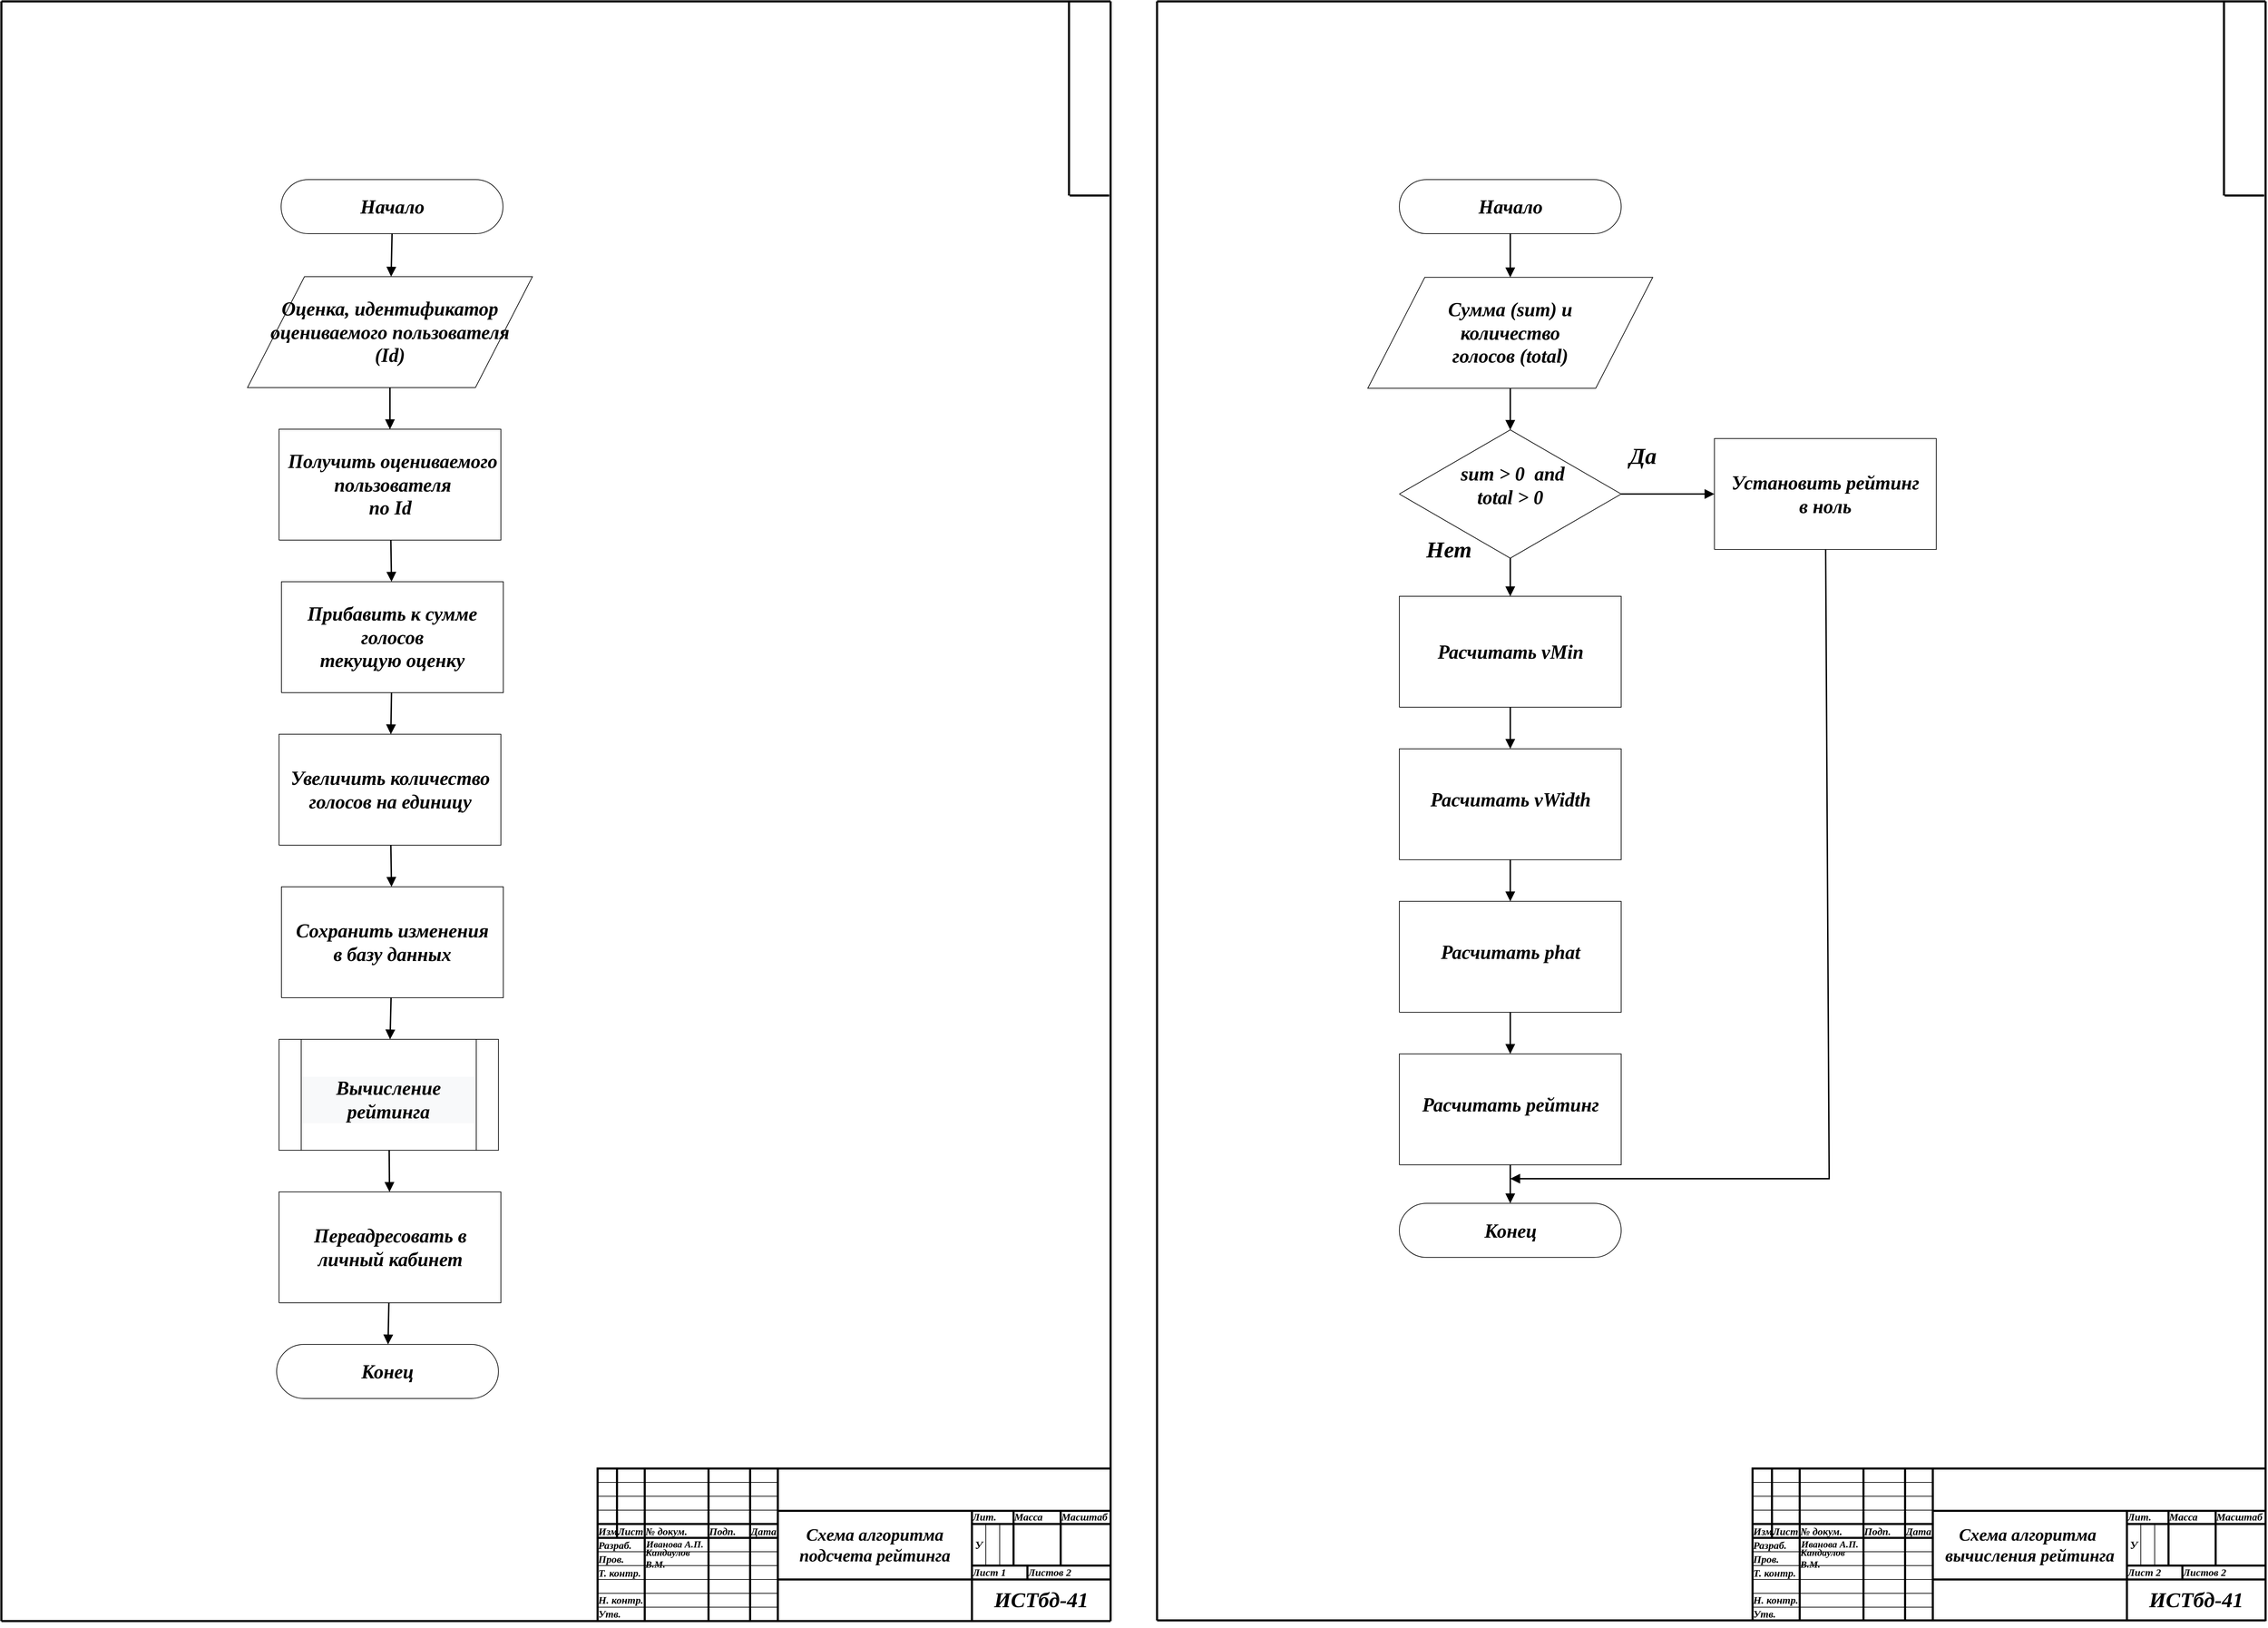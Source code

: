 <mxfile version="13.1.14" type="device"><diagram name="Страница-1" id="Страница-1"><mxGraphModel dx="3344" dy="1908" grid="1" gridSize="10" guides="1" tooltips="1" connect="1" arrows="1" fold="1" page="1" pageScale="1" pageWidth="827" pageHeight="1169" math="0" shadow="0"><root><mxCell id="0"/><mxCell id="1" value="Соединительная линия" parent="0"/><mxCell id="5" style="vsdxID=3;fillColor=#FFFFFF;gradientColor=none;shape=stencil(nY9LDoAgDERP0z3SI/i5BwkoRAUC+Lu9kGo0Lt3NtK/tFLCOWngFnMUU3Kg2I5MGbIBzY7UKJmUF2ALWvQtqCG6xkrwXhSxqdmvZsNNcxViZ4ewgT64jdDL2hf4E7wsXmsWThd549765c4l+xvYE);strokeColor=#000000;strokeWidth=3;labelBackgroundColor=none;rounded=0;html=1;whiteSpace=wrap;" parent="1" vertex="1"><mxGeometry x="2585" y="2132" width="740" height="220" as="geometry"/></mxCell><mxCell id="141" style="vsdxID=6;edgeStyle=none;startArrow=none;endArrow=none;startSize=5;endSize=5;strokeWidth=3;strokeColor=#000000;spacingTop=0;spacingBottom=0;spacingLeft=0;spacingRight=0;verticalAlign=middle;html=1;labelBackgroundColor=#FFFFFF;rounded=0;" parent="1" edge="1"><mxGeometry relative="1" as="geometry"><Array as="points"/><mxPoint x="3325" y="2212" as="sourcePoint"/><mxPoint x="3125" y="2212" as="targetPoint"/></mxGeometry></mxCell><mxCell id="162" style="vsdxID=28;edgeStyle=none;startArrow=none;endArrow=none;startSize=5;endSize=5;strokeColor=#000000;spacingTop=0;spacingBottom=0;spacingLeft=0;spacingRight=0;verticalAlign=middle;html=1;labelBackgroundColor=#FFFFFF;rounded=0;" parent="1" edge="1"><mxGeometry relative="1" as="geometry"><Array as="points"/><mxPoint x="2845" y="2292" as="sourcePoint"/><mxPoint x="2585" y="2292" as="targetPoint"/></mxGeometry></mxCell><mxCell id="161" style="vsdxID=27;edgeStyle=none;startArrow=none;endArrow=none;startSize=5;endSize=5;strokeColor=#000000;spacingTop=0;spacingBottom=0;spacingLeft=0;spacingRight=0;verticalAlign=middle;html=1;labelBackgroundColor=#FFFFFF;rounded=0;" parent="1" edge="1"><mxGeometry relative="1" as="geometry"><Array as="points"/><mxPoint x="2845" y="2272" as="sourcePoint"/><mxPoint x="2585" y="2272" as="targetPoint"/></mxGeometry></mxCell><mxCell id="160" style="vsdxID=26;edgeStyle=none;startArrow=none;endArrow=none;startSize=5;endSize=5;strokeColor=#000000;spacingTop=0;spacingBottom=0;spacingLeft=0;spacingRight=0;verticalAlign=middle;html=1;labelBackgroundColor=#FFFFFF;rounded=0;" parent="1" edge="1"><mxGeometry relative="1" as="geometry"><mxPoint as="offset"/><Array as="points"/><mxPoint x="2585" y="2192" as="sourcePoint"/><mxPoint x="2845" y="2192" as="targetPoint"/></mxGeometry></mxCell><mxCell id="159" style="vsdxID=25;edgeStyle=none;startArrow=none;endArrow=none;startSize=5;endSize=5;strokeWidth=3;strokeColor=#000000;spacingTop=0;spacingBottom=0;spacingLeft=0;spacingRight=0;verticalAlign=middle;html=1;labelBackgroundColor=#FFFFFF;rounded=0;" parent="1" edge="1"><mxGeometry relative="1" as="geometry"><Array as="points"/><mxPoint x="2845" y="2212" as="sourcePoint"/><mxPoint x="2585" y="2212" as="targetPoint"/></mxGeometry></mxCell><mxCell id="158" style="vsdxID=24;edgeStyle=none;startArrow=none;endArrow=none;startSize=5;endSize=5;strokeWidth=3;strokeColor=#000000;spacingTop=0;spacingBottom=0;spacingLeft=0;spacingRight=0;verticalAlign=middle;html=1;labelBackgroundColor=#FFFFFF;rounded=0;" parent="1" edge="1"><mxGeometry relative="1" as="geometry"><Array as="points"/><mxPoint x="2613" y="2132" as="sourcePoint"/><mxPoint x="2613" y="2232" as="targetPoint"/></mxGeometry></mxCell><mxCell id="157" style="vsdxID=23;edgeStyle=none;startArrow=none;endArrow=none;startSize=5;endSize=5;strokeWidth=3;strokeColor=#000000;spacingTop=0;spacingBottom=0;spacingLeft=0;spacingRight=0;verticalAlign=middle;html=1;labelBackgroundColor=#FFFFFF;rounded=0;" parent="1" edge="1"><mxGeometry relative="1" as="geometry"><Array as="points"/><mxPoint x="2653" y="2132" as="sourcePoint"/><mxPoint x="2653" y="2352" as="targetPoint"/></mxGeometry></mxCell><mxCell id="156" style="vsdxID=22;edgeStyle=none;startArrow=none;endArrow=none;startSize=5;endSize=5;strokeWidth=3;strokeColor=#000000;spacingTop=0;spacingBottom=0;spacingLeft=0;spacingRight=0;verticalAlign=middle;html=1;labelBackgroundColor=#FFFFFF;rounded=0;" parent="1" edge="1"><mxGeometry relative="1" as="geometry"><Array as="points"/><mxPoint x="2745" y="2132" as="sourcePoint"/><mxPoint x="2745" y="2352" as="targetPoint"/></mxGeometry></mxCell><mxCell id="155" style="vsdxID=21;edgeStyle=none;startArrow=none;endArrow=none;startSize=5;endSize=5;strokeWidth=3;strokeColor=#000000;spacingTop=0;spacingBottom=0;spacingLeft=0;spacingRight=0;verticalAlign=middle;html=1;labelBackgroundColor=#FFFFFF;rounded=0;" parent="1" edge="1"><mxGeometry relative="1" as="geometry"><Array as="points"/><mxPoint x="2805" y="2132" as="sourcePoint"/><mxPoint x="2805" y="2352" as="targetPoint"/></mxGeometry></mxCell><mxCell id="154" style="vsdxID=20;edgeStyle=none;startArrow=none;endArrow=none;startSize=5;endSize=5;strokeColor=#000000;spacingTop=0;spacingBottom=0;spacingLeft=0;spacingRight=0;verticalAlign=middle;html=1;labelBackgroundColor=#FFFFFF;rounded=0;" parent="1" edge="1"><mxGeometry relative="1" as="geometry"><Array as="points"/><mxPoint x="2845" y="2152" as="sourcePoint"/><mxPoint x="2585" y="2152" as="targetPoint"/></mxGeometry></mxCell><mxCell id="153" style="vsdxID=19;edgeStyle=none;startArrow=none;endArrow=none;startSize=5;endSize=5;strokeColor=#000000;spacingTop=0;spacingBottom=0;spacingLeft=0;spacingRight=0;verticalAlign=middle;html=1;labelBackgroundColor=#FFFFFF;rounded=0;" parent="1" edge="1"><mxGeometry relative="1" as="geometry"><Array as="points"/><mxPoint x="2845" y="2172" as="sourcePoint"/><mxPoint x="2585" y="2172" as="targetPoint"/></mxGeometry></mxCell><mxCell id="152" style="vsdxID=18;edgeStyle=none;startArrow=none;endArrow=none;startSize=5;endSize=5;strokeWidth=3;strokeColor=#000000;spacingTop=0;spacingBottom=0;spacingLeft=0;spacingRight=0;verticalAlign=middle;html=1;labelBackgroundColor=#FFFFFF;rounded=0;" parent="1" edge="1"><mxGeometry relative="1" as="geometry"><Array as="points"/><mxPoint x="2845" y="2232" as="sourcePoint"/><mxPoint x="2585" y="2232" as="targetPoint"/></mxGeometry></mxCell><mxCell id="151" style="vsdxID=17;edgeStyle=none;startArrow=none;endArrow=none;startSize=5;endSize=5;strokeColor=#000000;spacingTop=0;spacingBottom=0;spacingLeft=0;spacingRight=0;verticalAlign=middle;html=1;labelBackgroundColor=#FFFFFF;rounded=0;" parent="1" edge="1"><mxGeometry relative="1" as="geometry"><Array as="points"/><mxPoint x="2845" y="2252" as="sourcePoint"/><mxPoint x="2585" y="2252" as="targetPoint"/></mxGeometry></mxCell><mxCell id="150" style="vsdxID=16;edgeStyle=none;startArrow=none;endArrow=none;startSize=5;endSize=5;strokeColor=#000000;spacingTop=0;spacingBottom=0;spacingLeft=0;spacingRight=0;verticalAlign=middle;html=1;labelBackgroundColor=#FFFFFF;rounded=0;" parent="1" edge="1"><mxGeometry relative="1" as="geometry"><Array as="points"/><mxPoint x="2845" y="2312" as="sourcePoint"/><mxPoint x="2585" y="2312" as="targetPoint"/></mxGeometry></mxCell><mxCell id="149" style="vsdxID=15;edgeStyle=none;startArrow=none;endArrow=none;startSize=5;endSize=5;strokeColor=#000000;spacingTop=0;spacingBottom=0;spacingLeft=0;spacingRight=0;verticalAlign=middle;html=1;labelBackgroundColor=#FFFFFF;rounded=0;" parent="1" edge="1"><mxGeometry relative="1" as="geometry"><Array as="points"/><mxPoint x="2845" y="2332" as="sourcePoint"/><mxPoint x="2585" y="2332" as="targetPoint"/></mxGeometry></mxCell><mxCell id="148" style="vsdxID=14;edgeStyle=none;startArrow=none;endArrow=none;startSize=5;endSize=5;strokeWidth=3;strokeColor=#000000;spacingTop=0;spacingBottom=0;spacingLeft=0;spacingRight=0;verticalAlign=middle;html=1;labelBackgroundColor=#FFFFFF;rounded=0;" parent="1" edge="1"><mxGeometry relative="1" as="geometry"><Array as="points"/><mxPoint x="3205" y="2272" as="sourcePoint"/><mxPoint x="3205" y="2291" as="targetPoint"/></mxGeometry></mxCell><mxCell id="147" style="vsdxID=13;edgeStyle=none;startArrow=none;endArrow=none;startSize=5;endSize=5;strokeWidth=3;strokeColor=#000000;spacingTop=0;spacingBottom=0;spacingLeft=0;spacingRight=0;verticalAlign=middle;html=1;labelBackgroundColor=#FFFFFF;rounded=0;" parent="1" edge="1"><mxGeometry relative="1" as="geometry"><Array as="points"/><mxPoint x="3253" y="2272" as="sourcePoint"/><mxPoint x="3253" y="2192" as="targetPoint"/></mxGeometry></mxCell><mxCell id="146" style="vsdxID=12;edgeStyle=none;startArrow=none;endArrow=none;startSize=5;endSize=5;strokeColor=#000000;spacingTop=0;spacingBottom=0;spacingLeft=0;spacingRight=0;verticalAlign=middle;html=1;labelBackgroundColor=#FFFFFF;rounded=0;" parent="1" edge="1"><mxGeometry relative="1" as="geometry"><Array as="points"/><mxPoint x="3165" y="2212" as="sourcePoint"/><mxPoint x="3165" y="2272" as="targetPoint"/></mxGeometry></mxCell><mxCell id="145" style="vsdxID=11;edgeStyle=none;startArrow=none;endArrow=none;startSize=5;endSize=5;strokeColor=#000000;spacingTop=0;spacingBottom=0;spacingLeft=0;spacingRight=0;verticalAlign=middle;html=1;labelBackgroundColor=#FFFFFF;rounded=0;" parent="1" edge="1"><mxGeometry relative="1" as="geometry"><Array as="points"/><mxPoint x="3145" y="2212" as="sourcePoint"/><mxPoint x="3145" y="2272" as="targetPoint"/></mxGeometry></mxCell><mxCell id="144" style="vsdxID=10;edgeStyle=none;startArrow=none;endArrow=none;startSize=5;endSize=5;strokeWidth=3;strokeColor=#000000;spacingTop=0;spacingBottom=0;spacingLeft=0;spacingRight=0;verticalAlign=middle;html=1;labelBackgroundColor=#FFFFFF;rounded=0;" parent="1" edge="1"><mxGeometry relative="1" as="geometry"><Array as="points"/><mxPoint x="3185" y="2272" as="sourcePoint"/><mxPoint x="3185" y="2192" as="targetPoint"/></mxGeometry></mxCell><mxCell id="143" style="vsdxID=9;edgeStyle=none;startArrow=none;endArrow=none;startSize=5;endSize=5;strokeWidth=3;strokeColor=#000000;spacingTop=0;spacingBottom=0;spacingLeft=0;spacingRight=0;verticalAlign=middle;html=1;labelBackgroundColor=#FFFFFF;rounded=0;" parent="1" edge="1"><mxGeometry relative="1" as="geometry"><Array as="points"/><mxPoint x="2845" y="2132" as="sourcePoint"/><mxPoint x="2845" y="2352" as="targetPoint"/></mxGeometry></mxCell><mxCell id="175" style="vsdxID=155;edgeStyle=none;startArrow=none;endArrow=none;startSize=5;endSize=5;strokeWidth=3;strokeColor=#000000;spacingTop=0;spacingBottom=0;spacingLeft=0;spacingRight=0;verticalAlign=middle;html=1;labelBackgroundColor=#FFFFFF;rounded=0;" parent="1" edge="1"><mxGeometry relative="1" as="geometry"><Array as="points"/><mxPoint x="3323" y="296" as="sourcePoint"/><mxPoint x="3266" y="296" as="targetPoint"/></mxGeometry></mxCell><mxCell id="178" style="vsdxID=159;edgeStyle=none;startArrow=none;endArrow=none;startSize=5;endSize=5;strokeWidth=3;strokeColor=#000000;spacingTop=0;spacingBottom=0;spacingLeft=0;spacingRight=0;verticalAlign=middle;html=1;labelBackgroundColor=#FFFFFF;rounded=0;" parent="1" edge="1"><mxGeometry relative="1" as="geometry"><Array as="points"/><mxPoint x="1659" y="2212" as="sourcePoint"/><mxPoint x="1459" y="2212" as="targetPoint"/></mxGeometry></mxCell><mxCell id="199" style="vsdxID=181;edgeStyle=none;startArrow=none;endArrow=none;startSize=5;endSize=5;strokeColor=#000000;spacingTop=0;spacingBottom=0;spacingLeft=0;spacingRight=0;verticalAlign=middle;html=1;labelBackgroundColor=#FFFFFF;rounded=0;" parent="1" edge="1"><mxGeometry relative="1" as="geometry"><Array as="points"/><mxPoint x="1179" y="2292" as="sourcePoint"/><mxPoint x="919" y="2292" as="targetPoint"/></mxGeometry></mxCell><mxCell id="198" style="vsdxID=180;edgeStyle=none;startArrow=none;endArrow=none;startSize=5;endSize=5;strokeColor=#000000;spacingTop=0;spacingBottom=0;spacingLeft=0;spacingRight=0;verticalAlign=middle;html=1;labelBackgroundColor=#FFFFFF;rounded=0;" parent="1" edge="1"><mxGeometry relative="1" as="geometry"><Array as="points"/><mxPoint x="1179" y="2272" as="sourcePoint"/><mxPoint x="919" y="2272" as="targetPoint"/></mxGeometry></mxCell><mxCell id="197" style="vsdxID=179;edgeStyle=none;startArrow=none;endArrow=none;startSize=5;endSize=5;strokeColor=#000000;spacingTop=0;spacingBottom=0;spacingLeft=0;spacingRight=0;verticalAlign=middle;html=1;labelBackgroundColor=#FFFFFF;rounded=0;" parent="1" edge="1"><mxGeometry relative="1" as="geometry"><mxPoint as="offset"/><Array as="points"/><mxPoint x="919" y="2192" as="sourcePoint"/><mxPoint x="1179" y="2192" as="targetPoint"/></mxGeometry></mxCell><mxCell id="196" style="vsdxID=178;edgeStyle=none;startArrow=none;endArrow=none;startSize=5;endSize=5;strokeWidth=3;strokeColor=#000000;spacingTop=0;spacingBottom=0;spacingLeft=0;spacingRight=0;verticalAlign=middle;html=1;labelBackgroundColor=#FFFFFF;rounded=0;" parent="1" edge="1"><mxGeometry relative="1" as="geometry"><Array as="points"/><mxPoint x="1179" y="2212" as="sourcePoint"/><mxPoint x="919" y="2212" as="targetPoint"/></mxGeometry></mxCell><mxCell id="195" style="vsdxID=177;edgeStyle=none;startArrow=none;endArrow=none;startSize=5;endSize=5;strokeWidth=3;strokeColor=#000000;spacingTop=0;spacingBottom=0;spacingLeft=0;spacingRight=0;verticalAlign=middle;html=1;labelBackgroundColor=#FFFFFF;rounded=0;" parent="1" edge="1"><mxGeometry relative="1" as="geometry"><Array as="points"/><mxPoint x="947" y="2132" as="sourcePoint"/><mxPoint x="947" y="2232" as="targetPoint"/></mxGeometry></mxCell><mxCell id="194" style="vsdxID=176;edgeStyle=none;startArrow=none;endArrow=none;startSize=5;endSize=5;strokeWidth=3;strokeColor=#000000;spacingTop=0;spacingBottom=0;spacingLeft=0;spacingRight=0;verticalAlign=middle;html=1;labelBackgroundColor=#FFFFFF;rounded=0;" parent="1" edge="1"><mxGeometry relative="1" as="geometry"><Array as="points"/><mxPoint x="987" y="2132" as="sourcePoint"/><mxPoint x="987" y="2352" as="targetPoint"/></mxGeometry></mxCell><mxCell id="193" style="vsdxID=175;edgeStyle=none;startArrow=none;endArrow=none;startSize=5;endSize=5;strokeWidth=3;strokeColor=#000000;spacingTop=0;spacingBottom=0;spacingLeft=0;spacingRight=0;verticalAlign=middle;html=1;labelBackgroundColor=#FFFFFF;rounded=0;" parent="1" edge="1"><mxGeometry relative="1" as="geometry"><Array as="points"/><mxPoint x="1079" y="2132" as="sourcePoint"/><mxPoint x="1079" y="2352" as="targetPoint"/></mxGeometry></mxCell><mxCell id="192" style="vsdxID=174;edgeStyle=none;startArrow=none;endArrow=none;startSize=5;endSize=5;strokeWidth=3;strokeColor=#000000;spacingTop=0;spacingBottom=0;spacingLeft=0;spacingRight=0;verticalAlign=middle;html=1;labelBackgroundColor=#FFFFFF;rounded=0;" parent="1" edge="1"><mxGeometry relative="1" as="geometry"><Array as="points"/><mxPoint x="1139" y="2132" as="sourcePoint"/><mxPoint x="1139" y="2352" as="targetPoint"/></mxGeometry></mxCell><mxCell id="191" style="vsdxID=173;edgeStyle=none;startArrow=none;endArrow=none;startSize=5;endSize=5;strokeColor=#000000;spacingTop=0;spacingBottom=0;spacingLeft=0;spacingRight=0;verticalAlign=middle;html=1;labelBackgroundColor=#FFFFFF;rounded=0;" parent="1" edge="1"><mxGeometry relative="1" as="geometry"><Array as="points"/><mxPoint x="1179" y="2152" as="sourcePoint"/><mxPoint x="919" y="2152" as="targetPoint"/></mxGeometry></mxCell><mxCell id="190" style="vsdxID=172;edgeStyle=none;startArrow=none;endArrow=none;startSize=5;endSize=5;strokeColor=#000000;spacingTop=0;spacingBottom=0;spacingLeft=0;spacingRight=0;verticalAlign=middle;html=1;labelBackgroundColor=#FFFFFF;rounded=0;" parent="1" edge="1"><mxGeometry relative="1" as="geometry"><Array as="points"/><mxPoint x="1179" y="2172" as="sourcePoint"/><mxPoint x="919" y="2172" as="targetPoint"/></mxGeometry></mxCell><mxCell id="189" style="vsdxID=171;edgeStyle=none;startArrow=none;endArrow=none;startSize=5;endSize=5;strokeWidth=3;strokeColor=#000000;spacingTop=0;spacingBottom=0;spacingLeft=0;spacingRight=0;verticalAlign=middle;html=1;labelBackgroundColor=#FFFFFF;rounded=0;" parent="1" edge="1"><mxGeometry relative="1" as="geometry"><Array as="points"/><mxPoint x="1179" y="2232" as="sourcePoint"/><mxPoint x="919" y="2232" as="targetPoint"/></mxGeometry></mxCell><mxCell id="188" style="vsdxID=170;edgeStyle=none;startArrow=none;endArrow=none;startSize=5;endSize=5;strokeColor=#000000;spacingTop=0;spacingBottom=0;spacingLeft=0;spacingRight=0;verticalAlign=middle;html=1;labelBackgroundColor=#FFFFFF;rounded=0;" parent="1" edge="1"><mxGeometry relative="1" as="geometry"><Array as="points"/><mxPoint x="1179" y="2252" as="sourcePoint"/><mxPoint x="919" y="2252" as="targetPoint"/></mxGeometry></mxCell><mxCell id="187" style="vsdxID=169;edgeStyle=none;startArrow=none;endArrow=none;startSize=5;endSize=5;strokeColor=#000000;spacingTop=0;spacingBottom=0;spacingLeft=0;spacingRight=0;verticalAlign=middle;html=1;labelBackgroundColor=#FFFFFF;rounded=0;" parent="1" edge="1"><mxGeometry relative="1" as="geometry"><Array as="points"/><mxPoint x="1179" y="2312" as="sourcePoint"/><mxPoint x="919" y="2312" as="targetPoint"/></mxGeometry></mxCell><mxCell id="186" style="vsdxID=168;edgeStyle=none;startArrow=none;endArrow=none;startSize=5;endSize=5;strokeColor=#000000;spacingTop=0;spacingBottom=0;spacingLeft=0;spacingRight=0;verticalAlign=middle;html=1;labelBackgroundColor=#FFFFFF;rounded=0;" parent="1" edge="1"><mxGeometry relative="1" as="geometry"><Array as="points"/><mxPoint x="1179" y="2332" as="sourcePoint"/><mxPoint x="919" y="2332" as="targetPoint"/></mxGeometry></mxCell><mxCell id="185" style="vsdxID=167;edgeStyle=none;startArrow=none;endArrow=none;startSize=5;endSize=5;strokeWidth=3;strokeColor=#000000;spacingTop=0;spacingBottom=0;spacingLeft=0;spacingRight=0;verticalAlign=middle;html=1;labelBackgroundColor=#FFFFFF;rounded=0;" parent="1" edge="1"><mxGeometry relative="1" as="geometry"><Array as="points"/><mxPoint x="1539" y="2272" as="sourcePoint"/><mxPoint x="1539" y="2291" as="targetPoint"/></mxGeometry></mxCell><mxCell id="184" style="vsdxID=166;edgeStyle=none;startArrow=none;endArrow=none;startSize=5;endSize=5;strokeWidth=3;strokeColor=#000000;spacingTop=0;spacingBottom=0;spacingLeft=0;spacingRight=0;verticalAlign=middle;html=1;labelBackgroundColor=#FFFFFF;rounded=0;" parent="1" edge="1"><mxGeometry relative="1" as="geometry"><Array as="points"/><mxPoint x="1587" y="2272" as="sourcePoint"/><mxPoint x="1587" y="2192" as="targetPoint"/></mxGeometry></mxCell><mxCell id="183" style="vsdxID=165;edgeStyle=none;startArrow=none;endArrow=none;startSize=5;endSize=5;strokeColor=#000000;spacingTop=0;spacingBottom=0;spacingLeft=0;spacingRight=0;verticalAlign=middle;html=1;labelBackgroundColor=#FFFFFF;rounded=0;" parent="1" edge="1"><mxGeometry relative="1" as="geometry"><Array as="points"/><mxPoint x="1499" y="2212" as="sourcePoint"/><mxPoint x="1499" y="2272" as="targetPoint"/></mxGeometry></mxCell><mxCell id="182" style="vsdxID=164;edgeStyle=none;startArrow=none;endArrow=none;startSize=5;endSize=5;strokeColor=#000000;spacingTop=0;spacingBottom=0;spacingLeft=0;spacingRight=0;verticalAlign=middle;html=1;labelBackgroundColor=#FFFFFF;rounded=0;" parent="1" edge="1"><mxGeometry relative="1" as="geometry"><Array as="points"/><mxPoint x="1479" y="2212" as="sourcePoint"/><mxPoint x="1479" y="2272" as="targetPoint"/></mxGeometry></mxCell><mxCell id="181" style="vsdxID=163;edgeStyle=none;startArrow=none;endArrow=none;startSize=5;endSize=5;strokeWidth=3;strokeColor=#000000;spacingTop=0;spacingBottom=0;spacingLeft=0;spacingRight=0;verticalAlign=middle;html=1;labelBackgroundColor=#FFFFFF;rounded=0;" parent="1" edge="1"><mxGeometry relative="1" as="geometry"><Array as="points"/><mxPoint x="1519" y="2272" as="sourcePoint"/><mxPoint x="1519" y="2192" as="targetPoint"/></mxGeometry></mxCell><mxCell id="180" style="vsdxID=162;edgeStyle=none;startArrow=none;endArrow=none;startSize=5;endSize=5;strokeWidth=3;strokeColor=#000000;spacingTop=0;spacingBottom=0;spacingLeft=0;spacingRight=0;verticalAlign=middle;html=1;labelBackgroundColor=#FFFFFF;rounded=0;" parent="1" edge="1"><mxGeometry relative="1" as="geometry"><Array as="points"/><mxPoint x="1179" y="2132" as="sourcePoint"/><mxPoint x="1179" y="2352" as="targetPoint"/></mxGeometry></mxCell><mxCell id="179" style="vsdxID=161;edgeStyle=none;startArrow=none;endArrow=none;startSize=5;endSize=5;strokeWidth=3;strokeColor=#000000;spacingTop=0;spacingBottom=0;spacingLeft=0;spacingRight=0;verticalAlign=middle;html=1;labelBackgroundColor=#FFFFFF;rounded=0;" parent="1" edge="1"><mxGeometry relative="1" as="geometry"><Array as="points"/><mxPoint x="1459" y="2192" as="sourcePoint"/><mxPoint x="1459" y="2352" as="targetPoint"/></mxGeometry></mxCell><mxCell id="177" style="vsdxID=158;edgeStyle=none;startArrow=none;endArrow=none;startSize=5;endSize=5;strokeWidth=3;strokeColor=#000000;spacingTop=0;spacingBottom=0;spacingLeft=0;spacingRight=0;verticalAlign=middle;html=1;labelBackgroundColor=#FFFFFF;rounded=0;" parent="1" edge="1"><mxGeometry relative="1" as="geometry"><Array as="points"/><mxPoint x="1659" y="2272" as="sourcePoint"/><mxPoint x="1459" y="2272" as="targetPoint"/></mxGeometry></mxCell><mxCell id="176" style="vsdxID=157;edgeStyle=none;startArrow=none;endArrow=none;startSize=5;endSize=5;strokeWidth=3;strokeColor=#000000;spacingTop=0;spacingBottom=0;spacingLeft=0;spacingRight=0;verticalAlign=middle;html=1;labelBackgroundColor=#FFFFFF;rounded=0;" parent="1" edge="1"><mxGeometry relative="1" as="geometry"><Array as="points"/><mxPoint x="1659" y="2292" as="sourcePoint"/><mxPoint x="1179" y="2292" as="targetPoint"/></mxGeometry></mxCell><mxCell id="174" style="vsdxID=154;edgeStyle=none;startArrow=none;endArrow=none;startSize=5;endSize=5;strokeWidth=3;strokeColor=#000000;spacingTop=0;spacingBottom=0;spacingLeft=0;spacingRight=0;verticalAlign=middle;html=1;labelBackgroundColor=#FFFFFF;rounded=0;" parent="1" edge="1"><mxGeometry relative="1" as="geometry"><Array as="points"/><mxPoint x="3265" y="296" as="sourcePoint"/><mxPoint x="3265" y="16" as="targetPoint"/></mxGeometry></mxCell><mxCell id="173" style="vsdxID=153;edgeStyle=none;startArrow=none;endArrow=none;startSize=5;endSize=5;strokeWidth=3;strokeColor=#000000;spacingTop=0;spacingBottom=0;spacingLeft=0;spacingRight=0;verticalAlign=middle;html=1;labelBackgroundColor=#FFFFFF;rounded=0;" parent="1" edge="1"><mxGeometry relative="1" as="geometry"><Array as="points"/><mxPoint x="3325" y="2351" as="sourcePoint"/><mxPoint x="3325" y="16" as="targetPoint"/></mxGeometry></mxCell><mxCell id="172" style="vsdxID=152;edgeStyle=none;startArrow=none;endArrow=none;startSize=5;endSize=5;strokeWidth=3;strokeColor=#000000;spacingTop=0;spacingBottom=0;spacingLeft=0;spacingRight=0;verticalAlign=middle;html=1;labelBackgroundColor=#FFFFFF;rounded=0;" parent="1" edge="1"><mxGeometry relative="1" as="geometry"><mxPoint x="-1" as="offset"/><Array as="points"/><mxPoint x="1726" y="2351" as="sourcePoint"/><mxPoint x="3325" y="2351" as="targetPoint"/></mxGeometry></mxCell><mxCell id="171" style="vsdxID=151;edgeStyle=none;startArrow=none;endArrow=none;startSize=5;endSize=5;strokeWidth=3;strokeColor=#000000;spacingTop=0;spacingBottom=0;spacingLeft=0;spacingRight=0;verticalAlign=middle;html=1;labelBackgroundColor=#FFFFFF;rounded=0;" parent="1" edge="1"><mxGeometry relative="1" as="geometry"><mxPoint x="-1" as="offset"/><Array as="points"/><mxPoint x="1726" y="16" as="sourcePoint"/><mxPoint x="3325" y="16" as="targetPoint"/></mxGeometry></mxCell><mxCell id="170" style="vsdxID=150;edgeStyle=none;startArrow=none;endArrow=none;startSize=5;endSize=5;strokeWidth=3;strokeColor=#000000;spacingTop=0;spacingBottom=0;spacingLeft=0;spacingRight=0;verticalAlign=middle;html=1;labelBackgroundColor=#FFFFFF;rounded=0;" parent="1" edge="1"><mxGeometry relative="1" as="geometry"><Array as="points"/><mxPoint x="1726" y="2351" as="sourcePoint"/><mxPoint x="1726" y="16" as="targetPoint"/></mxGeometry></mxCell><mxCell id="169" style="vsdxID=149;edgeStyle=none;startArrow=none;endArrow=none;startSize=5;endSize=5;strokeWidth=3;strokeColor=#000000;spacingTop=0;spacingBottom=0;spacingLeft=0;spacingRight=0;verticalAlign=middle;html=1;labelBackgroundColor=#FFFFFF;rounded=0;" parent="1" edge="1"><mxGeometry relative="1" as="geometry"><Array as="points"/><mxPoint x="1659" y="2352" as="sourcePoint"/><mxPoint x="1659" y="16" as="targetPoint"/></mxGeometry></mxCell><mxCell id="168" style="vsdxID=148;edgeStyle=none;startArrow=none;endArrow=none;startSize=5;endSize=5;strokeWidth=3;strokeColor=#000000;spacingTop=0;spacingBottom=0;spacingLeft=0;spacingRight=0;verticalAlign=middle;html=1;labelBackgroundColor=#FFFFFF;rounded=0;" parent="1" edge="1"><mxGeometry relative="1" as="geometry"><mxPoint as="offset"/><Array as="points"/><mxPoint x="59" y="2352" as="sourcePoint"/><mxPoint x="1659" y="2352" as="targetPoint"/></mxGeometry></mxCell><mxCell id="167" style="vsdxID=147;edgeStyle=none;startArrow=none;endArrow=none;startSize=5;endSize=5;strokeWidth=3;strokeColor=#000000;spacingTop=0;spacingBottom=0;spacingLeft=0;spacingRight=0;verticalAlign=middle;html=1;labelBackgroundColor=#FFFFFF;rounded=0;" parent="1" edge="1"><mxGeometry relative="1" as="geometry"><mxPoint as="offset"/><Array as="points"/><mxPoint x="59" y="16" as="sourcePoint"/><mxPoint x="1659" y="16" as="targetPoint"/></mxGeometry></mxCell><mxCell id="166" style="vsdxID=146;edgeStyle=none;startArrow=none;endArrow=none;startSize=5;endSize=5;strokeWidth=3;strokeColor=#000000;spacingTop=0;spacingBottom=0;spacingLeft=0;spacingRight=0;verticalAlign=middle;html=1;labelBackgroundColor=#FFFFFF;rounded=0;" parent="1" edge="1"><mxGeometry relative="1" as="geometry"><Array as="points"/><mxPoint x="59" y="2352" as="sourcePoint"/><mxPoint x="59" y="16" as="targetPoint"/></mxGeometry></mxCell><mxCell id="165" value="" style="vsdxID=51;edgeStyle=none;startArrow=none;endArrow=none;startSize=5;endSize=5;strokeWidth=2;strokeColor=#000000;spacingTop=0;spacingBottom=0;spacingLeft=0;spacingRight=0;verticalAlign=middle;html=1;labelBackgroundColor=#FFFFFF;rounded=0;align=center;" parent="1" edge="1"><mxGeometry relative="1" as="geometry"><mxPoint y="10" as="offset"/><Array as="points"/><mxPoint x="1829" y="2359" as="sourcePoint"/><mxPoint x="1829" y="2359" as="targetPoint"/></mxGeometry></mxCell><mxCell id="164" style="vsdxID=50;edgeStyle=none;startArrow=none;endArrow=none;startSize=5;endSize=5;strokeWidth=3;strokeColor=#000000;spacingTop=0;spacingBottom=0;spacingLeft=0;spacingRight=0;verticalAlign=middle;html=1;labelBackgroundColor=#FFFFFF;rounded=0;" parent="1" edge="1"><mxGeometry relative="1" as="geometry"><Array as="points"/><mxPoint x="1657" y="296" as="sourcePoint"/><mxPoint x="1600" y="296" as="targetPoint"/></mxGeometry></mxCell><mxCell id="163" style="vsdxID=49;edgeStyle=none;startArrow=none;endArrow=none;startSize=5;endSize=5;strokeWidth=3;strokeColor=#000000;spacingTop=0;spacingBottom=0;spacingLeft=0;spacingRight=0;verticalAlign=middle;html=1;labelBackgroundColor=#FFFFFF;rounded=0;" parent="1" edge="1"><mxGeometry relative="1" as="geometry"><Array as="points"/><mxPoint x="1599" y="296" as="sourcePoint"/><mxPoint x="1599" y="16" as="targetPoint"/></mxGeometry></mxCell><mxCell id="142" style="vsdxID=8;edgeStyle=none;startArrow=none;endArrow=none;startSize=5;endSize=5;strokeWidth=3;strokeColor=#000000;spacingTop=0;spacingBottom=0;spacingLeft=0;spacingRight=0;verticalAlign=middle;html=1;labelBackgroundColor=#FFFFFF;rounded=0;" parent="1" edge="1"><mxGeometry relative="1" as="geometry"><Array as="points"/><mxPoint x="3125" y="2192" as="sourcePoint"/><mxPoint x="3125" y="2352" as="targetPoint"/></mxGeometry></mxCell><mxCell id="140" style="vsdxID=5;edgeStyle=none;startArrow=none;endArrow=none;startSize=5;endSize=5;strokeWidth=3;strokeColor=#000000;spacingTop=0;spacingBottom=0;spacingLeft=0;spacingRight=0;verticalAlign=middle;html=1;labelBackgroundColor=#FFFFFF;rounded=0;" parent="1" edge="1"><mxGeometry relative="1" as="geometry"><Array as="points"/><mxPoint x="3325" y="2272" as="sourcePoint"/><mxPoint x="3125" y="2272" as="targetPoint"/></mxGeometry></mxCell><mxCell id="139" style="vsdxID=4;edgeStyle=none;startArrow=none;endArrow=none;startSize=5;endSize=5;strokeWidth=3;strokeColor=#000000;spacingTop=0;spacingBottom=0;spacingLeft=0;spacingRight=0;verticalAlign=middle;html=1;labelBackgroundColor=#FFFFFF;rounded=0;" parent="1" edge="1"><mxGeometry relative="1" as="geometry"><Array as="points"/><mxPoint x="3325" y="2292" as="sourcePoint"/><mxPoint x="2845" y="2292" as="targetPoint"/></mxGeometry></mxCell><mxCell id="6" style="vsdxID=7;fillColor=#FFFFFF;gradientColor=none;shape=stencil(jU9JDoAgEHvNXA0y+gLUf5iIQlQwiNvvhczB5WC8tTNt0wKKWdWTBM5m72wvN914BVgA59oo6bQPCLAEFK11snN2MQ3xqY7KiEa7xoSdfClj0cPZ8eQViQdtbmLMkzT7L/9MDuDqRHPuv3f/cKLtWJ4=);strokeColor=#000000;strokeWidth=3;labelBackgroundColor=none;rounded=0;html=1;whiteSpace=wrap;" parent="1" vertex="1"><mxGeometry x="2845" y="2192" width="480" height="1" as="geometry"/></mxCell><mxCell id="7" value="&lt;p style=&quot;align:left;margin-left:0;margin-right:0;margin-top:0px;margin-bottom:0px;text-indent:0;valign:middle;direction:ltr;&quot;&gt;&lt;font style=&quot;font-size:15px;font-family:GOST type A;color:#000000;direction:ltr;letter-spacing:0px;line-height:120%;opacity:1&quot;&gt;&lt;i&gt;&lt;b&gt;Лит.&lt;/b&gt;&lt;/i&gt;&lt;/font&gt;&lt;font style=&quot;font-size:15px;font-family:GOST type A;color:#000000;direction:ltr;letter-spacing:0px;line-height:120%;opacity:1&quot;&gt;&lt;b&gt;&lt;br/&gt;&lt;/b&gt;&lt;/font&gt;&lt;/p&gt;" style="verticalAlign=middle;align=left;vsdxID=29;fillColor=none;gradientColor=none;shape=stencil(nZBLDoAgDERP0z3SIyjew0SURgSD+Lu9kMZoXLhwN9O+tukAlrNpJg1SzDH4QW/URgNYgZTkjA4UkwJUgGXng+6DX1zLfmoymdXo17xh5zmRJ6Q42BWCfc2oJfdAr+Yv+AP9Cb7OJ3H/2JG1HNGz/84klThPVCc=);strokeColor=none;spacingTop=-1;spacingBottom=-1;spacingLeft=-1;spacingRight=-1;labelBackgroundColor=none;rounded=0;html=1;whiteSpace=wrap;" parent="1" vertex="1"><mxGeometry x="3125" y="2191" width="60" height="20" as="geometry"/></mxCell><mxCell id="8" value="&lt;p style=&quot;align:left;margin-left:0;margin-right:0;margin-top:0px;margin-bottom:0px;text-indent:0;valign:middle;direction:ltr;&quot;&gt;&lt;font style=&quot;font-size:15px;font-family:GOST type A;color:#000000;direction:ltr;letter-spacing:0px;line-height:120%;opacity:1&quot;&gt;&lt;i&gt;&lt;b&gt;Масса&lt;br/&gt;&lt;/b&gt;&lt;/i&gt;&lt;/font&gt;&lt;/p&gt;" style="verticalAlign=middle;align=left;vsdxID=30;fillColor=none;gradientColor=none;shape=stencil(nZBLDoAgDERP0z3SIyjew0SURgSD+Lu9kMZoXLhwN9O+tukAlrNpJg1SzDH4QW/URgNYgZTkjA4UkwJUgGXng+6DX1zLfmoymdXo17xh5zmRJ6Q42BWCfc2oJfdAr+Yv+AP9Cb7OJ3H/2JG1HNGz/84klThPVCc=);strokeColor=none;spacingTop=-1;spacingBottom=-1;spacingLeft=-1;spacingRight=-1;labelBackgroundColor=none;rounded=0;html=1;whiteSpace=wrap;" parent="1" vertex="1"><mxGeometry x="3185" y="2191" width="68" height="20" as="geometry"/></mxCell><mxCell id="9" value="&lt;p style=&quot;align:left;margin-left:0;margin-right:0;margin-top:0px;margin-bottom:0px;text-indent:0;valign:middle;direction:ltr;&quot;&gt;&lt;font style=&quot;font-size:15px;font-family:GOST type A;color:#000000;direction:ltr;letter-spacing:0px;line-height:120%;opacity:1&quot;&gt;&lt;i&gt;&lt;b&gt;Масштаб&lt;br/&gt;&lt;/b&gt;&lt;/i&gt;&lt;/font&gt;&lt;/p&gt;" style="verticalAlign=middle;align=left;vsdxID=31;fillColor=none;gradientColor=none;shape=stencil(nZBLDoAgDERP0z3SIyjew0SURgSD+Lu9kMZoXLhwN9O+tukAlrNpJg1SzDH4QW/URgNYgZTkjA4UkwJUgGXng+6DX1zLfmoymdXo17xh5zmRJ6Q42BWCfc2oJfdAr+Yv+AP9Cb7OJ3H/2JG1HNGz/84klThPVCc=);strokeColor=none;spacingTop=-1;spacingBottom=-1;spacingLeft=-1;spacingRight=-1;labelBackgroundColor=none;rounded=0;html=1;whiteSpace=wrap;" parent="1" vertex="1"><mxGeometry x="3253" y="2191" width="72" height="20" as="geometry"/></mxCell><mxCell id="10" value="&lt;p style=&quot;align:left;margin-left:0;margin-right:0;margin-top:0px;margin-bottom:0px;text-indent:0;valign:middle;direction:ltr;&quot;&gt;&lt;font style=&quot;font-size:15px;font-family:GOST type A;color:#000000;direction:ltr;letter-spacing:0px;line-height:120%;opacity:1&quot;&gt;&lt;i&gt;&lt;b&gt;Листов 2&lt;/b&gt;&lt;/i&gt;&lt;/font&gt;&lt;font style=&quot;font-size:15px;font-family:GOST type A;color:#000000;direction:ltr;letter-spacing:0px;line-height:120%;opacity:1&quot;&gt;&lt;i&gt;&lt;b&gt;&lt;br/&gt;&lt;/b&gt;&lt;/i&gt;&lt;/font&gt;&lt;/p&gt;" style="verticalAlign=middle;align=left;vsdxID=32;fillColor=none;gradientColor=none;shape=stencil(nZBLDoAgDERP0z3SIyjew0SURgSD+Lu9kMZoXLhwN9O+tukAlrNpJg1SzDH4QW/URgNYgZTkjA4UkwJUgGXng+6DX1zLfmoymdXo17xh5zmRJ6Q42BWCfc2oJfdAr+Yv+AP9Cb7OJ3H/2JG1HNGz/84klThPVCc=);strokeColor=none;spacingTop=-1;spacingBottom=-1;spacingLeft=-1;spacingRight=-1;labelBackgroundColor=none;rounded=0;html=1;whiteSpace=wrap;" parent="1" vertex="1"><mxGeometry x="3205" y="2271" width="120" height="20" as="geometry"/></mxCell><mxCell id="11" value="&lt;p style=&quot;align:left;margin-left:0;margin-right:0;margin-top:0px;margin-bottom:0px;text-indent:0;valign:middle;direction:ltr;&quot;&gt;&lt;font style=&quot;font-size:15px;font-family:GOST type A;color:#000000;direction:ltr;letter-spacing:0px;line-height:120%;opacity:1&quot;&gt;&lt;i&gt;&lt;b&gt;Лист 2&lt;/b&gt;&lt;/i&gt;&lt;/font&gt;&lt;font style=&quot;font-size:15px;font-family:GOST type A;color:#000000;direction:ltr;letter-spacing:0px;line-height:120%;opacity:1&quot;&gt;&lt;i&gt;&lt;b&gt;&lt;br/&gt;&lt;/b&gt;&lt;/i&gt;&lt;/font&gt;&lt;/p&gt;" style="verticalAlign=middle;align=left;vsdxID=33;fillColor=none;gradientColor=none;shape=stencil(nZBLDoAgDERP0z3SIyjew0SURgSD+Lu9kMZoXLhwN9O+tukAlrNpJg1SzDH4QW/URgNYgZTkjA4UkwJUgGXng+6DX1zLfmoymdXo17xh5zmRJ6Q42BWCfc2oJfdAr+Yv+AP9Cb7OJ3H/2JG1HNGz/84klThPVCc=);strokeColor=none;spacingTop=-1;spacingBottom=-1;spacingLeft=-1;spacingRight=-1;labelBackgroundColor=none;rounded=0;html=1;whiteSpace=wrap;" parent="1" vertex="1"><mxGeometry x="3125" y="2271" width="80" height="20" as="geometry"/></mxCell><mxCell id="12" value="&lt;p style=&quot;align:left;margin-left:0;margin-right:0;margin-top:0px;margin-bottom:0px;text-indent:0;valign:middle;direction:ltr;&quot;&gt;&lt;font style=&quot;font-size:15px;font-family:GOST type A;color:#000000;direction:ltr;letter-spacing:0px;line-height:120%;opacity:1&quot;&gt;&lt;i&gt;&lt;b&gt;Изм.&lt;br/&gt;&lt;/b&gt;&lt;/i&gt;&lt;/font&gt;&lt;/p&gt;" style="verticalAlign=middle;align=left;vsdxID=34;fillColor=none;gradientColor=none;shape=stencil(nZBLDoAgDERP0z3SIyjew0SURgSD+Lu9kMZoXLhwN9O+tukAlrNpJg1SzDH4QW/URgNYgZTkjA4UkwJUgGXng+6DX1zLfmoymdXo17xh5zmRJ6Q42BWCfc2oJfdAr+Yv+AP9Cb7OJ3H/2JG1HNGz/84klThPVCc=);strokeColor=none;spacingTop=-1;spacingBottom=-1;spacingLeft=-1;spacingRight=-1;labelBackgroundColor=none;rounded=0;html=1;whiteSpace=wrap;" parent="1" vertex="1"><mxGeometry x="2585" y="2212" width="28" height="20" as="geometry"/></mxCell><mxCell id="13" value="&lt;p style=&quot;align:left;margin-left:0;margin-right:0;margin-top:0px;margin-bottom:0px;text-indent:0;valign:middle;direction:ltr;&quot;&gt;&lt;font style=&quot;font-size:15px;font-family:GOST type A;color:#000000;direction:ltr;letter-spacing:0px;line-height:120%;opacity:1&quot;&gt;&lt;i&gt;&lt;b&gt;Лист&lt;br/&gt;&lt;/b&gt;&lt;/i&gt;&lt;/font&gt;&lt;/p&gt;" style="verticalAlign=middle;align=left;vsdxID=35;fillColor=none;gradientColor=none;shape=stencil(nZBLDoAgDERP0z3SIyjew0SURgSD+Lu9kMZoXLhwN9O+tukAlrNpJg1SzDH4QW/URgNYgZTkjA4UkwJUgGXng+6DX1zLfmoymdXo17xh5zmRJ6Q42BWCfc2oJfdAr+Yv+AP9Cb7OJ3H/2JG1HNGz/84klThPVCc=);strokeColor=none;spacingTop=-1;spacingBottom=-1;spacingLeft=-1;spacingRight=-1;labelBackgroundColor=none;rounded=0;html=1;whiteSpace=wrap;" parent="1" vertex="1"><mxGeometry x="2613" y="2212" width="40" height="20" as="geometry"/></mxCell><mxCell id="14" value="&lt;p style=&quot;align:left;margin-left:0;margin-right:0;margin-top:0px;margin-bottom:0px;text-indent:0;valign:middle;direction:ltr;&quot;&gt;&lt;font style=&quot;font-size:15px;font-family:GOST type A;color:#000000;direction:ltr;letter-spacing:0px;line-height:120%;opacity:1&quot;&gt;&lt;i&gt;&lt;b&gt;№ докум.&lt;br/&gt;&lt;/b&gt;&lt;/i&gt;&lt;/font&gt;&lt;/p&gt;" style="verticalAlign=middle;align=left;vsdxID=36;fillColor=none;gradientColor=none;shape=stencil(nZBLDoAgDERP0z3SIyjew0SURgSD+Lu9kMZoXLhwN9O+tukAlrNpJg1SzDH4QW/URgNYgZTkjA4UkwJUgGXng+6DX1zLfmoymdXo17xh5zmRJ6Q42BWCfc2oJfdAr+Yv+AP9Cb7OJ3H/2JG1HNGz/84klThPVCc=);strokeColor=none;spacingTop=-1;spacingBottom=-1;spacingLeft=-1;spacingRight=-1;labelBackgroundColor=none;rounded=0;html=1;whiteSpace=wrap;" parent="1" vertex="1"><mxGeometry x="2653" y="2212" width="92" height="20" as="geometry"/></mxCell><mxCell id="15" value="&lt;p style=&quot;align:left;margin-left:0;margin-right:0;margin-top:0px;margin-bottom:0px;text-indent:0;valign:middle;direction:ltr;&quot;&gt;&lt;font style=&quot;font-size:15px;font-family:GOST type A;color:#000000;direction:ltr;letter-spacing:0px;line-height:120%;opacity:1&quot;&gt;&lt;i&gt;&lt;b&gt;Подп.&lt;br/&gt;&lt;/b&gt;&lt;/i&gt;&lt;/font&gt;&lt;/p&gt;" style="verticalAlign=middle;align=left;vsdxID=37;fillColor=none;gradientColor=none;shape=stencil(nZBLDoAgDERP0z3SIyjew0SURgSD+Lu9kMZoXLhwN9O+tukAlrNpJg1SzDH4QW/URgNYgZTkjA4UkwJUgGXng+6DX1zLfmoymdXo17xh5zmRJ6Q42BWCfc2oJfdAr+Yv+AP9Cb7OJ3H/2JG1HNGz/84klThPVCc=);strokeColor=none;spacingTop=-1;spacingBottom=-1;spacingLeft=-1;spacingRight=-1;labelBackgroundColor=none;rounded=0;html=1;whiteSpace=wrap;" parent="1" vertex="1"><mxGeometry x="2745" y="2212" width="60" height="20" as="geometry"/></mxCell><mxCell id="16" value="&lt;p style=&quot;align:left;margin-left:0;margin-right:0;margin-top:0px;margin-bottom:0px;text-indent:0;valign:middle;direction:ltr;&quot;&gt;&lt;font style=&quot;font-size:15px;font-family:GOST type A;color:#000000;direction:ltr;letter-spacing:0px;line-height:120%;opacity:1&quot;&gt;&lt;i&gt;&lt;b&gt;Дата&lt;br/&gt;&lt;/b&gt;&lt;/i&gt;&lt;/font&gt;&lt;/p&gt;" style="verticalAlign=middle;align=left;vsdxID=38;fillColor=none;gradientColor=none;shape=stencil(nZBLDoAgDERP0z3SIyjew0SURgSD+Lu9kMZoXLhwN9O+tukAlrNpJg1SzDH4QW/URgNYgZTkjA4UkwJUgGXng+6DX1zLfmoymdXo17xh5zmRJ6Q42BWCfc2oJfdAr+Yv+AP9Cb7OJ3H/2JG1HNGz/84klThPVCc=);strokeColor=none;spacingTop=-1;spacingBottom=-1;spacingLeft=-1;spacingRight=-1;labelBackgroundColor=none;rounded=0;html=1;whiteSpace=wrap;" parent="1" vertex="1"><mxGeometry x="2805" y="2212" width="40" height="20" as="geometry"/></mxCell><mxCell id="17" value="&lt;p style=&quot;align:left;margin-left:0;margin-right:0;margin-top:0px;margin-bottom:0px;text-indent:0;valign:middle;direction:ltr;&quot;&gt;&lt;font style=&quot;font-size:15px;font-family:GOST type A;color:#000000;direction:ltr;letter-spacing:0px;line-height:120%;opacity:1&quot;&gt;&lt;i&gt;&lt;b&gt;Разраб.&lt;br/&gt;&lt;/b&gt;&lt;/i&gt;&lt;/font&gt;&lt;/p&gt;" style="verticalAlign=middle;align=left;vsdxID=39;fillColor=none;gradientColor=none;shape=stencil(nZBLDoAgDERP0z3SIyjew0SURgSD+Lu9kMZoXLhwN9O+tukAlrNpJg1SzDH4QW/URgNYgZTkjA4UkwJUgGXng+6DX1zLfmoymdXo17xh5zmRJ6Q42BWCfc2oJfdAr+Yv+AP9Cb7OJ3H/2JG1HNGz/84klThPVCc=);strokeColor=none;spacingTop=-1;spacingBottom=-1;spacingLeft=-1;spacingRight=-1;labelBackgroundColor=none;rounded=0;html=1;whiteSpace=wrap;" parent="1" vertex="1"><mxGeometry x="2585" y="2232" width="68" height="20" as="geometry"/></mxCell><mxCell id="18" value="&lt;p style=&quot;align:left;margin-left:0;margin-right:0;margin-top:0px;margin-bottom:0px;text-indent:0;valign:middle;direction:ltr;&quot;&gt;&lt;font style=&quot;font-size:15px;font-family:GOST type A;color:#000000;direction:ltr;letter-spacing:0px;line-height:120%;opacity:1&quot;&gt;&lt;i&gt;&lt;b&gt;Пров.&lt;br/&gt;&lt;/b&gt;&lt;/i&gt;&lt;/font&gt;&lt;/p&gt;" style="verticalAlign=middle;align=left;vsdxID=40;fillColor=none;gradientColor=none;shape=stencil(nZBLDoAgDERP0z3SIyjew0SURgSD+Lu9kMZoXLhwN9O+tukAlrNpJg1SzDH4QW/URgNYgZTkjA4UkwJUgGXng+6DX1zLfmoymdXo17xh5zmRJ6Q42BWCfc2oJfdAr+Yv+AP9Cb7OJ3H/2JG1HNGz/84klThPVCc=);strokeColor=none;spacingTop=-1;spacingBottom=-1;spacingLeft=-1;spacingRight=-1;labelBackgroundColor=none;rounded=0;html=1;whiteSpace=wrap;" parent="1" vertex="1"><mxGeometry x="2585" y="2252" width="68" height="19" as="geometry"/></mxCell><mxCell id="19" value="&lt;p style=&quot;align:left;margin-left:0;margin-right:0;margin-top:0px;margin-bottom:0px;text-indent:0;valign:middle;direction:ltr;&quot;&gt;&lt;font style=&quot;font-size:15px;font-family:GOST type A;color:#000000;direction:ltr;letter-spacing:0px;line-height:120%;opacity:1&quot;&gt;&lt;i&gt;&lt;b&gt;Т. контр.&lt;br/&gt;&lt;/b&gt;&lt;/i&gt;&lt;/font&gt;&lt;/p&gt;" style="verticalAlign=middle;align=left;vsdxID=41;fillColor=none;gradientColor=none;shape=stencil(nZBLDoAgDERP0z3SIyjew0SURgSD+Lu9kMZoXLhwN9O+tukAlrNpJg1SzDH4QW/URgNYgZTkjA4UkwJUgGXng+6DX1zLfmoymdXo17xh5zmRJ6Q42BWCfc2oJfdAr+Yv+AP9Cb7OJ3H/2JG1HNGz/84klThPVCc=);strokeColor=none;spacingTop=-1;spacingBottom=-1;spacingLeft=-1;spacingRight=-1;labelBackgroundColor=none;rounded=0;html=1;whiteSpace=wrap;" parent="1" vertex="1"><mxGeometry x="2585" y="2272" width="67" height="20" as="geometry"/></mxCell><mxCell id="20" value="&lt;p style=&quot;align:left;margin-left:0;margin-right:0;margin-top:0px;margin-bottom:0px;text-indent:0;valign:middle;direction:ltr;&quot;&gt;&lt;font style=&quot;font-size:15px;font-family:GOST type A;color:#000000;direction:ltr;letter-spacing:0px;line-height:120%;opacity:1&quot;&gt;&lt;i&gt;&lt;b&gt;Н. контр.&lt;br/&gt;&lt;/b&gt;&lt;/i&gt;&lt;/font&gt;&lt;/p&gt;" style="verticalAlign=middle;align=left;vsdxID=42;fillColor=none;gradientColor=none;shape=stencil(nZBLDoAgDERP0z3SIyjew0SURgSD+Lu9kMZoXLhwN9O+tukAlrNpJg1SzDH4QW/URgNYgZTkjA4UkwJUgGXng+6DX1zLfmoymdXo17xh5zmRJ6Q42BWCfc2oJfdAr+Yv+AP9Cb7OJ3H/2JG1HNGz/84klThPVCc=);strokeColor=none;spacingTop=-1;spacingBottom=-1;spacingLeft=-1;spacingRight=-1;labelBackgroundColor=none;rounded=0;html=1;whiteSpace=wrap;" parent="1" vertex="1"><mxGeometry x="2585" y="2311" width="67" height="20" as="geometry"/></mxCell><mxCell id="21" value="&lt;p style=&quot;margin-left: 0 ; margin-right: 0 ; margin-top: 0px ; margin-bottom: 0px ; text-indent: 0 ; direction: rtl&quot;&gt;&lt;font style=&quot;font-size: 25px ; font-family: &amp;#34;gost type a&amp;#34; ; color: #000000 ; direction: ltr ; letter-spacing: 0px ; line-height: 120% ; opacity: 1&quot;&gt;&lt;i&gt;&lt;b&gt;Схема алгоритма&amp;nbsp; вычисления рейтинга&lt;/b&gt;&lt;/i&gt;&lt;/font&gt;&lt;font style=&quot;font-size: 25px ; font-family: &amp;#34;gost type a&amp;#34; ; color: #000000 ; direction: ltr ; letter-spacing: 0px ; line-height: 120% ; opacity: 1&quot;&gt;&lt;i&gt;&lt;b&gt;&lt;br&gt;&lt;/b&gt;&lt;/i&gt;&lt;/font&gt;&lt;/p&gt;" style="verticalAlign=middle;align=center;vsdxID=43;fillColor=none;gradientColor=none;shape=stencil(nZBLDoAgDERP0z3SIyjew0SURgSD+Lu9kMZoXLhwN9O+tukAlrNpJg1SzDH4QW/URgNYgZTkjA4UkwJUgGXng+6DX1zLfmoymdXo17xh5zmRJ6Q42BWCfc2oJfdAr+Yv+AP9Cb7OJ3H/2JG1HNGz/84klThPVCc=);strokeColor=none;labelBackgroundColor=none;rounded=0;html=1;whiteSpace=wrap;" parent="1" vertex="1"><mxGeometry x="2845" y="2192" width="280" height="100" as="geometry"/></mxCell><mxCell id="22" value="&lt;p style=&quot;align:center;margin-left:0;margin-right:0;margin-top:0px;margin-bottom:0px;text-indent:0;valign:middle;direction:ltr;&quot;&gt;&lt;font style=&quot;font-size:31px;font-family:GOST type A;color:#000000;direction:ltr;letter-spacing:0px;line-height:120%;opacity:1&quot;&gt;&lt;i&gt;&lt;b&gt;ИСТбд-41&lt;br/&gt;&lt;/b&gt;&lt;/i&gt;&lt;/font&gt;&lt;/p&gt;" style="verticalAlign=middle;align=center;vsdxID=44;fillColor=none;gradientColor=none;shape=stencil(nZBLDoAgDERP0z3SIyjew0SURgSD+Lu9kMZoXLhwN9O+tukAlrNpJg1SzDH4QW/URgNYgZTkjA4UkwJUgGXng+6DX1zLfmoymdXo17xh5zmRJ6Q42BWCfc2oJfdAr+Yv+AP9Cb7OJ3H/2JG1HNGz/84klThPVCc=);strokeColor=none;labelBackgroundColor=none;rounded=0;html=1;whiteSpace=wrap;" parent="1" vertex="1"><mxGeometry x="3125" y="2291" width="200" height="60" as="geometry"/></mxCell><mxCell id="23" value="&lt;p style=&quot;margin-left: 0 ; margin-right: 0 ; margin-top: 0px ; margin-bottom: 0px ; text-indent: 0 ; direction: ltr&quot;&gt;&lt;font style=&quot;font-size: 14px ; font-family: &amp;#34;gost type a&amp;#34; ; color: #000000 ; direction: ltr ; letter-spacing: 0px ; line-height: 120% ; opacity: 1&quot;&gt;&lt;i&gt;&lt;b&gt;Иванова А.П.&lt;/b&gt;&lt;/i&gt;&lt;/font&gt;&lt;font style=&quot;font-size: 14px ; font-family: &amp;#34;gost type a&amp;#34; ; color: #000000 ; direction: ltr ; letter-spacing: 0px ; line-height: 120% ; opacity: 1&quot;&gt;&lt;b&gt;&lt;br&gt;&lt;/b&gt;&lt;/font&gt;&lt;/p&gt;" style="verticalAlign=middle;align=left;vsdxID=45;fillColor=none;gradientColor=none;shape=stencil(nZBLDoAgDERP0z3SIyjew0SURgSD+Lu9kMZoXLhwN9O+tukAlrNpJg1SzDH4QW/URgNYgZTkjA4UkwJUgGXng+6DX1zLfmoymdXo17xh5zmRJ6Q42BWCfc2oJfdAr+Yv+AP9Cb7OJ3H/2JG1HNGz/84klThPVCc=);strokeColor=none;spacingTop=-1;spacingBottom=-1;spacingLeft=-1;spacingRight=-1;labelBackgroundColor=none;rounded=0;html=1;whiteSpace=wrap;" parent="1" vertex="1"><mxGeometry x="2654" y="2232" width="91" height="20" as="geometry"/></mxCell><mxCell id="24" value="&lt;p style=&quot;margin-left: 0 ; margin-right: 0 ; margin-top: 0px ; margin-bottom: 0px ; text-indent: 0 ; direction: ltr&quot;&gt;&lt;font style=&quot;font-size: 14px ; font-family: &amp;#34;gost type a&amp;#34; ; color: #000000 ; direction: ltr ; letter-spacing: 0px ; line-height: 120% ; opacity: 1&quot;&gt;&lt;i&gt;&lt;b&gt;Кандаулов В.М.&lt;/b&gt;&lt;/i&gt;&lt;/font&gt;&lt;font style=&quot;font-size: 14px ; font-family: &amp;#34;gost type a&amp;#34; ; color: #000000 ; direction: ltr ; letter-spacing: 0px ; line-height: 120% ; opacity: 1&quot;&gt;&lt;b&gt;&lt;br&gt;&lt;/b&gt;&lt;/font&gt;&lt;/p&gt;" style="verticalAlign=middle;align=left;vsdxID=46;fillColor=none;gradientColor=none;shape=stencil(nZBLDoAgDERP0z3SIyjew0SURgSD+Lu9kMZoXLhwN9O+tukAlrNpJg1SzDH4QW/URgNYgZTkjA4UkwJUgGXng+6DX1zLfmoymdXo17xh5zmRJ6Q42BWCfc2oJfdAr+Yv+AP9Cb7OJ3H/2JG1HNGz/84klThPVCc=);strokeColor=none;spacingTop=-1;spacingBottom=-1;spacingLeft=-1;spacingRight=-1;labelBackgroundColor=none;rounded=0;html=1;whiteSpace=wrap;" parent="1" vertex="1"><mxGeometry x="2653" y="2252" width="92" height="20" as="geometry"/></mxCell><mxCell id="25" value="&lt;p style=&quot;align:left;margin-left:0;margin-right:0;margin-top:0px;margin-bottom:0px;text-indent:0;valign:middle;direction:ltr;&quot;&gt;&lt;font style=&quot;font-size:15px;font-family:GOST type A;color:#000000;direction:ltr;letter-spacing:0px;line-height:120%;opacity:1&quot;&gt;&lt;i&gt;&lt;b&gt;Утв.&lt;br/&gt;&lt;/b&gt;&lt;/i&gt;&lt;/font&gt;&lt;/p&gt;" style="verticalAlign=middle;align=left;vsdxID=47;fillColor=none;gradientColor=none;shape=stencil(nZBLDoAgDERP0z3SIyjew0SURgSD+Lu9kMZoXLhwN9O+tukAlrNpJg1SzDH4QW/URgNYgZTkjA4UkwJUgGXng+6DX1zLfmoymdXo17xh5zmRJ6Q42BWCfc2oJfdAr+Yv+AP9Cb7OJ3H/2JG1HNGz/84klThPVCc=);strokeColor=none;spacingTop=-1;spacingBottom=-1;spacingLeft=-1;spacingRight=-1;labelBackgroundColor=none;rounded=0;html=1;whiteSpace=wrap;" parent="1" vertex="1"><mxGeometry x="2585" y="2331" width="68" height="20" as="geometry"/></mxCell><mxCell id="26" value="&lt;p style=&quot;align:center;margin-left:0;margin-right:0;margin-top:0px;margin-bottom:0px;text-indent:0;valign:middle;direction:ltr;&quot;&gt;&lt;font style=&quot;font-size:16px;font-family:GOST type A;color:#000000;direction:ltr;letter-spacing:0px;line-height:120%;opacity:1&quot;&gt;&lt;i&gt;&lt;b&gt;У&lt;/b&gt;&lt;/i&gt;&lt;/font&gt;&lt;font style=&quot;font-size:16px;font-family:GOST type A;color:#000000;direction:ltr;letter-spacing:0px;line-height:120%;opacity:1&quot;&gt;&lt;i&gt;&lt;b&gt;&lt;br/&gt;&lt;/b&gt;&lt;/i&gt;&lt;/font&gt;&lt;/p&gt;" style="verticalAlign=middle;align=center;vsdxID=48;fillColor=none;gradientColor=none;shape=stencil(nZBLDoAgDERP0z3SIyjew0SURgSD+Lu9kMZoXLhwN9O+tukAlrNpJg1SzDH4QW/URgNYgZTkjA4UkwJUgGXng+6DX1zLfmoymdXo17xh5zmRJ6Q42BWCfc2oJfdAr+Yv+AP9Cb7OJ3H/2JG1HNGz/84klThPVCc=);strokeColor=none;spacingTop=-1;spacingBottom=-1;spacingLeft=-1;spacingRight=-1;labelBackgroundColor=none;rounded=0;html=1;whiteSpace=wrap;" parent="1" vertex="1"><mxGeometry x="3125" y="2212" width="20" height="60" as="geometry"/></mxCell><mxCell id="27" style="vsdxID=156;fillColor=#FFFFFF;gradientColor=none;shape=stencil(nY9LDoAgDERP0z3SI/i5BwkoRAUC+Lu9kGo0Lt3NtK/tFLCOWngFnMUU3Kg2I5MGbIBzY7UKJmUF2ALWvQtqCG6xkrwXhSxqdmvZsNNcxViZ4ewgT64jdDL2hf4E7wsXmsWThd549765c4l+xvYE);strokeColor=#000000;strokeWidth=3;labelBackgroundColor=none;rounded=0;html=1;whiteSpace=wrap;" parent="1" vertex="1"><mxGeometry x="919" y="2132" width="740" height="220" as="geometry"/></mxCell><mxCell id="28" style="vsdxID=160;fillColor=#FFFFFF;gradientColor=none;shape=stencil(jU9JDoAgEHvNXA0y+gLUf5iIQlQwiNvvhczB5WC8tTNt0wKKWdWTBM5m72wvN914BVgA59oo6bQPCLAEFK11snN2MQ3xqY7KiEa7xoSdfClj0cPZ8eQViQdtbmLMkzT7L/9MDuDqRHPuv3f/cKLtWJ4=);strokeColor=#000000;strokeWidth=3;labelBackgroundColor=none;rounded=0;html=1;whiteSpace=wrap;" parent="1" vertex="1"><mxGeometry x="1179" y="2192" width="480" height="1" as="geometry"/></mxCell><mxCell id="29" value="&lt;p style=&quot;align:left;margin-left:0;margin-right:0;margin-top:0px;margin-bottom:0px;text-indent:0;valign:middle;direction:ltr;&quot;&gt;&lt;font style=&quot;font-size:15px;font-family:GOST type A;color:#000000;direction:ltr;letter-spacing:0px;line-height:120%;opacity:1&quot;&gt;&lt;i&gt;&lt;b&gt;Лит.&lt;/b&gt;&lt;/i&gt;&lt;/font&gt;&lt;font style=&quot;font-size:15px;font-family:GOST type A;color:#000000;direction:ltr;letter-spacing:0px;line-height:120%;opacity:1&quot;&gt;&lt;b&gt;&lt;br/&gt;&lt;/b&gt;&lt;/font&gt;&lt;/p&gt;" style="verticalAlign=middle;align=left;vsdxID=182;fillColor=none;gradientColor=none;shape=stencil(nZBLDoAgDERP0z3SIyjew0SURgSD+Lu9kMZoXLhwN9O+tukAlrNpJg1SzDH4QW/URgNYgZTkjA4UkwJUgGXng+6DX1zLfmoymdXo17xh5zmRJ6Q42BWCfc2oJfdAr+Yv+AP9Cb7OJ3H/2JG1HNGz/84klThPVCc=);strokeColor=none;spacingTop=-1;spacingBottom=-1;spacingLeft=-1;spacingRight=-1;labelBackgroundColor=none;rounded=0;html=1;whiteSpace=wrap;" parent="1" vertex="1"><mxGeometry x="1459" y="2191" width="60" height="20" as="geometry"/></mxCell><mxCell id="30" value="&lt;p style=&quot;align:left;margin-left:0;margin-right:0;margin-top:0px;margin-bottom:0px;text-indent:0;valign:middle;direction:ltr;&quot;&gt;&lt;font style=&quot;font-size:15px;font-family:GOST type A;color:#000000;direction:ltr;letter-spacing:0px;line-height:120%;opacity:1&quot;&gt;&lt;i&gt;&lt;b&gt;Масса&lt;br/&gt;&lt;/b&gt;&lt;/i&gt;&lt;/font&gt;&lt;/p&gt;" style="verticalAlign=middle;align=left;vsdxID=183;fillColor=none;gradientColor=none;shape=stencil(nZBLDoAgDERP0z3SIyjew0SURgSD+Lu9kMZoXLhwN9O+tukAlrNpJg1SzDH4QW/URgNYgZTkjA4UkwJUgGXng+6DX1zLfmoymdXo17xh5zmRJ6Q42BWCfc2oJfdAr+Yv+AP9Cb7OJ3H/2JG1HNGz/84klThPVCc=);strokeColor=none;spacingTop=-1;spacingBottom=-1;spacingLeft=-1;spacingRight=-1;labelBackgroundColor=none;rounded=0;html=1;whiteSpace=wrap;" parent="1" vertex="1"><mxGeometry x="1519" y="2191" width="68" height="20" as="geometry"/></mxCell><mxCell id="31" value="&lt;p style=&quot;align:left;margin-left:0;margin-right:0;margin-top:0px;margin-bottom:0px;text-indent:0;valign:middle;direction:ltr;&quot;&gt;&lt;font style=&quot;font-size:15px;font-family:GOST type A;color:#000000;direction:ltr;letter-spacing:0px;line-height:120%;opacity:1&quot;&gt;&lt;i&gt;&lt;b&gt;Масштаб&lt;br/&gt;&lt;/b&gt;&lt;/i&gt;&lt;/font&gt;&lt;/p&gt;" style="verticalAlign=middle;align=left;vsdxID=184;fillColor=none;gradientColor=none;shape=stencil(nZBLDoAgDERP0z3SIyjew0SURgSD+Lu9kMZoXLhwN9O+tukAlrNpJg1SzDH4QW/URgNYgZTkjA4UkwJUgGXng+6DX1zLfmoymdXo17xh5zmRJ6Q42BWCfc2oJfdAr+Yv+AP9Cb7OJ3H/2JG1HNGz/84klThPVCc=);strokeColor=none;spacingTop=-1;spacingBottom=-1;spacingLeft=-1;spacingRight=-1;labelBackgroundColor=none;rounded=0;html=1;whiteSpace=wrap;" parent="1" vertex="1"><mxGeometry x="1587" y="2191" width="72" height="20" as="geometry"/></mxCell><mxCell id="32" value="&lt;p style=&quot;align:left;margin-left:0;margin-right:0;margin-top:0px;margin-bottom:0px;text-indent:0;valign:middle;direction:ltr;&quot;&gt;&lt;font style=&quot;font-size:15px;font-family:GOST type A;color:#000000;direction:ltr;letter-spacing:0px;line-height:120%;opacity:1&quot;&gt;&lt;i&gt;&lt;b&gt;Листов 2&lt;/b&gt;&lt;/i&gt;&lt;/font&gt;&lt;font style=&quot;font-size:15px;font-family:GOST type A;color:#000000;direction:ltr;letter-spacing:0px;line-height:120%;opacity:1&quot;&gt;&lt;i&gt;&lt;b&gt;&lt;br/&gt;&lt;/b&gt;&lt;/i&gt;&lt;/font&gt;&lt;/p&gt;" style="verticalAlign=middle;align=left;vsdxID=185;fillColor=none;gradientColor=none;shape=stencil(nZBLDoAgDERP0z3SIyjew0SURgSD+Lu9kMZoXLhwN9O+tukAlrNpJg1SzDH4QW/URgNYgZTkjA4UkwJUgGXng+6DX1zLfmoymdXo17xh5zmRJ6Q42BWCfc2oJfdAr+Yv+AP9Cb7OJ3H/2JG1HNGz/84klThPVCc=);strokeColor=none;spacingTop=-1;spacingBottom=-1;spacingLeft=-1;spacingRight=-1;labelBackgroundColor=none;rounded=0;html=1;whiteSpace=wrap;" parent="1" vertex="1"><mxGeometry x="1539" y="2271" width="120" height="20" as="geometry"/></mxCell><mxCell id="33" value="&lt;p style=&quot;align:left;margin-left:0;margin-right:0;margin-top:0px;margin-bottom:0px;text-indent:0;valign:middle;direction:ltr;&quot;&gt;&lt;font style=&quot;font-size:15px;font-family:GOST type A;color:#000000;direction:ltr;letter-spacing:0px;line-height:120%;opacity:1&quot;&gt;&lt;i&gt;&lt;b&gt;Лист 1&lt;/b&gt;&lt;/i&gt;&lt;/font&gt;&lt;font style=&quot;font-size:15px;font-family:GOST type A;color:#000000;direction:ltr;letter-spacing:0px;line-height:120%;opacity:1&quot;&gt;&lt;i&gt;&lt;b&gt;&lt;br/&gt;&lt;/b&gt;&lt;/i&gt;&lt;/font&gt;&lt;/p&gt;" style="verticalAlign=middle;align=left;vsdxID=186;fillColor=none;gradientColor=none;shape=stencil(nZBLDoAgDERP0z3SIyjew0SURgSD+Lu9kMZoXLhwN9O+tukAlrNpJg1SzDH4QW/URgNYgZTkjA4UkwJUgGXng+6DX1zLfmoymdXo17xh5zmRJ6Q42BWCfc2oJfdAr+Yv+AP9Cb7OJ3H/2JG1HNGz/84klThPVCc=);strokeColor=none;spacingTop=-1;spacingBottom=-1;spacingLeft=-1;spacingRight=-1;labelBackgroundColor=none;rounded=0;html=1;whiteSpace=wrap;" parent="1" vertex="1"><mxGeometry x="1459" y="2271" width="80" height="20" as="geometry"/></mxCell><mxCell id="34" value="&lt;p style=&quot;align:left;margin-left:0;margin-right:0;margin-top:0px;margin-bottom:0px;text-indent:0;valign:middle;direction:ltr;&quot;&gt;&lt;font style=&quot;font-size:15px;font-family:GOST type A;color:#000000;direction:ltr;letter-spacing:0px;line-height:120%;opacity:1&quot;&gt;&lt;i&gt;&lt;b&gt;Изм.&lt;br/&gt;&lt;/b&gt;&lt;/i&gt;&lt;/font&gt;&lt;/p&gt;" style="verticalAlign=middle;align=left;vsdxID=187;fillColor=none;gradientColor=none;shape=stencil(nZBLDoAgDERP0z3SIyjew0SURgSD+Lu9kMZoXLhwN9O+tukAlrNpJg1SzDH4QW/URgNYgZTkjA4UkwJUgGXng+6DX1zLfmoymdXo17xh5zmRJ6Q42BWCfc2oJfdAr+Yv+AP9Cb7OJ3H/2JG1HNGz/84klThPVCc=);strokeColor=none;spacingTop=-1;spacingBottom=-1;spacingLeft=-1;spacingRight=-1;labelBackgroundColor=none;rounded=0;html=1;whiteSpace=wrap;" parent="1" vertex="1"><mxGeometry x="919" y="2212" width="28" height="20" as="geometry"/></mxCell><mxCell id="35" value="&lt;p style=&quot;align:left;margin-left:0;margin-right:0;margin-top:0px;margin-bottom:0px;text-indent:0;valign:middle;direction:ltr;&quot;&gt;&lt;font style=&quot;font-size:15px;font-family:GOST type A;color:#000000;direction:ltr;letter-spacing:0px;line-height:120%;opacity:1&quot;&gt;&lt;i&gt;&lt;b&gt;Лист&lt;br/&gt;&lt;/b&gt;&lt;/i&gt;&lt;/font&gt;&lt;/p&gt;" style="verticalAlign=middle;align=left;vsdxID=188;fillColor=none;gradientColor=none;shape=stencil(nZBLDoAgDERP0z3SIyjew0SURgSD+Lu9kMZoXLhwN9O+tukAlrNpJg1SzDH4QW/URgNYgZTkjA4UkwJUgGXng+6DX1zLfmoymdXo17xh5zmRJ6Q42BWCfc2oJfdAr+Yv+AP9Cb7OJ3H/2JG1HNGz/84klThPVCc=);strokeColor=none;spacingTop=-1;spacingBottom=-1;spacingLeft=-1;spacingRight=-1;labelBackgroundColor=none;rounded=0;html=1;whiteSpace=wrap;" parent="1" vertex="1"><mxGeometry x="947" y="2212" width="40" height="20" as="geometry"/></mxCell><mxCell id="36" value="&lt;p style=&quot;align:left;margin-left:0;margin-right:0;margin-top:0px;margin-bottom:0px;text-indent:0;valign:middle;direction:ltr;&quot;&gt;&lt;font style=&quot;font-size:15px;font-family:GOST type A;color:#000000;direction:ltr;letter-spacing:0px;line-height:120%;opacity:1&quot;&gt;&lt;i&gt;&lt;b&gt;№ докум.&lt;br/&gt;&lt;/b&gt;&lt;/i&gt;&lt;/font&gt;&lt;/p&gt;" style="verticalAlign=middle;align=left;vsdxID=189;fillColor=none;gradientColor=none;shape=stencil(nZBLDoAgDERP0z3SIyjew0SURgSD+Lu9kMZoXLhwN9O+tukAlrNpJg1SzDH4QW/URgNYgZTkjA4UkwJUgGXng+6DX1zLfmoymdXo17xh5zmRJ6Q42BWCfc2oJfdAr+Yv+AP9Cb7OJ3H/2JG1HNGz/84klThPVCc=);strokeColor=none;spacingTop=-1;spacingBottom=-1;spacingLeft=-1;spacingRight=-1;labelBackgroundColor=none;rounded=0;html=1;whiteSpace=wrap;" parent="1" vertex="1"><mxGeometry x="987" y="2212" width="92" height="20" as="geometry"/></mxCell><mxCell id="37" value="&lt;p style=&quot;align:left;margin-left:0;margin-right:0;margin-top:0px;margin-bottom:0px;text-indent:0;valign:middle;direction:ltr;&quot;&gt;&lt;font style=&quot;font-size:15px;font-family:GOST type A;color:#000000;direction:ltr;letter-spacing:0px;line-height:120%;opacity:1&quot;&gt;&lt;i&gt;&lt;b&gt;Подп.&lt;br/&gt;&lt;/b&gt;&lt;/i&gt;&lt;/font&gt;&lt;/p&gt;" style="verticalAlign=middle;align=left;vsdxID=190;fillColor=none;gradientColor=none;shape=stencil(nZBLDoAgDERP0z3SIyjew0SURgSD+Lu9kMZoXLhwN9O+tukAlrNpJg1SzDH4QW/URgNYgZTkjA4UkwJUgGXng+6DX1zLfmoymdXo17xh5zmRJ6Q42BWCfc2oJfdAr+Yv+AP9Cb7OJ3H/2JG1HNGz/84klThPVCc=);strokeColor=none;spacingTop=-1;spacingBottom=-1;spacingLeft=-1;spacingRight=-1;labelBackgroundColor=none;rounded=0;html=1;whiteSpace=wrap;" parent="1" vertex="1"><mxGeometry x="1079" y="2212" width="60" height="20" as="geometry"/></mxCell><mxCell id="38" value="&lt;p style=&quot;align:left;margin-left:0;margin-right:0;margin-top:0px;margin-bottom:0px;text-indent:0;valign:middle;direction:ltr;&quot;&gt;&lt;font style=&quot;font-size:15px;font-family:GOST type A;color:#000000;direction:ltr;letter-spacing:0px;line-height:120%;opacity:1&quot;&gt;&lt;i&gt;&lt;b&gt;Дата&lt;br/&gt;&lt;/b&gt;&lt;/i&gt;&lt;/font&gt;&lt;/p&gt;" style="verticalAlign=middle;align=left;vsdxID=191;fillColor=none;gradientColor=none;shape=stencil(nZBLDoAgDERP0z3SIyjew0SURgSD+Lu9kMZoXLhwN9O+tukAlrNpJg1SzDH4QW/URgNYgZTkjA4UkwJUgGXng+6DX1zLfmoymdXo17xh5zmRJ6Q42BWCfc2oJfdAr+Yv+AP9Cb7OJ3H/2JG1HNGz/84klThPVCc=);strokeColor=none;spacingTop=-1;spacingBottom=-1;spacingLeft=-1;spacingRight=-1;labelBackgroundColor=none;rounded=0;html=1;whiteSpace=wrap;" parent="1" vertex="1"><mxGeometry x="1139" y="2212" width="40" height="20" as="geometry"/></mxCell><mxCell id="39" value="&lt;p style=&quot;align:left;margin-left:0;margin-right:0;margin-top:0px;margin-bottom:0px;text-indent:0;valign:middle;direction:ltr;&quot;&gt;&lt;font style=&quot;font-size:15px;font-family:GOST type A;color:#000000;direction:ltr;letter-spacing:0px;line-height:120%;opacity:1&quot;&gt;&lt;i&gt;&lt;b&gt;Разраб.&lt;br/&gt;&lt;/b&gt;&lt;/i&gt;&lt;/font&gt;&lt;/p&gt;" style="verticalAlign=middle;align=left;vsdxID=192;fillColor=none;gradientColor=none;shape=stencil(nZBLDoAgDERP0z3SIyjew0SURgSD+Lu9kMZoXLhwN9O+tukAlrNpJg1SzDH4QW/URgNYgZTkjA4UkwJUgGXng+6DX1zLfmoymdXo17xh5zmRJ6Q42BWCfc2oJfdAr+Yv+AP9Cb7OJ3H/2JG1HNGz/84klThPVCc=);strokeColor=none;spacingTop=-1;spacingBottom=-1;spacingLeft=-1;spacingRight=-1;labelBackgroundColor=none;rounded=0;html=1;whiteSpace=wrap;" parent="1" vertex="1"><mxGeometry x="919" y="2232" width="68" height="20" as="geometry"/></mxCell><mxCell id="40" value="&lt;p style=&quot;align:left;margin-left:0;margin-right:0;margin-top:0px;margin-bottom:0px;text-indent:0;valign:middle;direction:ltr;&quot;&gt;&lt;font style=&quot;font-size:15px;font-family:GOST type A;color:#000000;direction:ltr;letter-spacing:0px;line-height:120%;opacity:1&quot;&gt;&lt;i&gt;&lt;b&gt;Пров.&lt;br/&gt;&lt;/b&gt;&lt;/i&gt;&lt;/font&gt;&lt;/p&gt;" style="verticalAlign=middle;align=left;vsdxID=193;fillColor=none;gradientColor=none;shape=stencil(nZBLDoAgDERP0z3SIyjew0SURgSD+Lu9kMZoXLhwN9O+tukAlrNpJg1SzDH4QW/URgNYgZTkjA4UkwJUgGXng+6DX1zLfmoymdXo17xh5zmRJ6Q42BWCfc2oJfdAr+Yv+AP9Cb7OJ3H/2JG1HNGz/84klThPVCc=);strokeColor=none;spacingTop=-1;spacingBottom=-1;spacingLeft=-1;spacingRight=-1;labelBackgroundColor=none;rounded=0;html=1;whiteSpace=wrap;" parent="1" vertex="1"><mxGeometry x="919" y="2252" width="68" height="19" as="geometry"/></mxCell><mxCell id="41" value="&lt;p style=&quot;align:left;margin-left:0;margin-right:0;margin-top:0px;margin-bottom:0px;text-indent:0;valign:middle;direction:ltr;&quot;&gt;&lt;font style=&quot;font-size:15px;font-family:GOST type A;color:#000000;direction:ltr;letter-spacing:0px;line-height:120%;opacity:1&quot;&gt;&lt;i&gt;&lt;b&gt;Т. контр.&lt;br/&gt;&lt;/b&gt;&lt;/i&gt;&lt;/font&gt;&lt;/p&gt;" style="verticalAlign=middle;align=left;vsdxID=194;fillColor=none;gradientColor=none;shape=stencil(nZBLDoAgDERP0z3SIyjew0SURgSD+Lu9kMZoXLhwN9O+tukAlrNpJg1SzDH4QW/URgNYgZTkjA4UkwJUgGXng+6DX1zLfmoymdXo17xh5zmRJ6Q42BWCfc2oJfdAr+Yv+AP9Cb7OJ3H/2JG1HNGz/84klThPVCc=);strokeColor=none;spacingTop=-1;spacingBottom=-1;spacingLeft=-1;spacingRight=-1;labelBackgroundColor=none;rounded=0;html=1;whiteSpace=wrap;" parent="1" vertex="1"><mxGeometry x="919" y="2272" width="67" height="20" as="geometry"/></mxCell><mxCell id="42" value="&lt;p style=&quot;align:left;margin-left:0;margin-right:0;margin-top:0px;margin-bottom:0px;text-indent:0;valign:middle;direction:ltr;&quot;&gt;&lt;font style=&quot;font-size:15px;font-family:GOST type A;color:#000000;direction:ltr;letter-spacing:0px;line-height:120%;opacity:1&quot;&gt;&lt;i&gt;&lt;b&gt;Н. контр.&lt;br/&gt;&lt;/b&gt;&lt;/i&gt;&lt;/font&gt;&lt;/p&gt;" style="verticalAlign=middle;align=left;vsdxID=195;fillColor=none;gradientColor=none;shape=stencil(nZBLDoAgDERP0z3SIyjew0SURgSD+Lu9kMZoXLhwN9O+tukAlrNpJg1SzDH4QW/URgNYgZTkjA4UkwJUgGXng+6DX1zLfmoymdXo17xh5zmRJ6Q42BWCfc2oJfdAr+Yv+AP9Cb7OJ3H/2JG1HNGz/84klThPVCc=);strokeColor=none;spacingTop=-1;spacingBottom=-1;spacingLeft=-1;spacingRight=-1;labelBackgroundColor=none;rounded=0;html=1;whiteSpace=wrap;" parent="1" vertex="1"><mxGeometry x="919" y="2311" width="67" height="20" as="geometry"/></mxCell><mxCell id="43" value="&lt;p style=&quot;margin-left: 0 ; margin-right: 0 ; margin-top: 0px ; margin-bottom: 0px ; text-indent: 0 ; direction: rtl&quot;&gt;&lt;font style=&quot;font-size: 25px ; font-family: &amp;#34;gost type a&amp;#34; ; color: #000000 ; direction: ltr ; letter-spacing: 0px ; line-height: 120% ; opacity: 1&quot;&gt;&lt;i&gt;&lt;b&gt;Схема алгоритма подсчета рейтинга&lt;br&gt;&lt;/b&gt;&lt;/i&gt;&lt;/font&gt;&lt;/p&gt;" style="verticalAlign=middle;align=center;vsdxID=196;fillColor=none;gradientColor=none;shape=stencil(nZBLDoAgDERP0z3SIyjew0SURgSD+Lu9kMZoXLhwN9O+tukAlrNpJg1SzDH4QW/URgNYgZTkjA4UkwJUgGXng+6DX1zLfmoymdXo17xh5zmRJ6Q42BWCfc2oJfdAr+Yv+AP9Cb7OJ3H/2JG1HNGz/84klThPVCc=);strokeColor=none;labelBackgroundColor=none;rounded=0;html=1;whiteSpace=wrap;" parent="1" vertex="1"><mxGeometry x="1179" y="2192" width="280" height="100" as="geometry"/></mxCell><mxCell id="44" value="&lt;p style=&quot;align:center;margin-left:0;margin-right:0;margin-top:0px;margin-bottom:0px;text-indent:0;valign:middle;direction:ltr;&quot;&gt;&lt;font style=&quot;font-size:31px;font-family:GOST type A;color:#000000;direction:ltr;letter-spacing:0px;line-height:120%;opacity:1&quot;&gt;&lt;i&gt;&lt;b&gt;ИСТбд-41&lt;br/&gt;&lt;/b&gt;&lt;/i&gt;&lt;/font&gt;&lt;/p&gt;" style="verticalAlign=middle;align=center;vsdxID=197;fillColor=none;gradientColor=none;shape=stencil(nZBLDoAgDERP0z3SIyjew0SURgSD+Lu9kMZoXLhwN9O+tukAlrNpJg1SzDH4QW/URgNYgZTkjA4UkwJUgGXng+6DX1zLfmoymdXo17xh5zmRJ6Q42BWCfc2oJfdAr+Yv+AP9Cb7OJ3H/2JG1HNGz/84klThPVCc=);strokeColor=none;labelBackgroundColor=none;rounded=0;html=1;whiteSpace=wrap;" parent="1" vertex="1"><mxGeometry x="1459" y="2291" width="200" height="60" as="geometry"/></mxCell><mxCell id="45" value="&lt;p style=&quot;margin-left: 0 ; margin-right: 0 ; margin-top: 0px ; margin-bottom: 0px ; text-indent: 0 ; direction: ltr&quot;&gt;&lt;font style=&quot;font-size: 14px ; font-family: &amp;#34;gost type a&amp;#34; ; color: #000000 ; direction: ltr ; letter-spacing: 0px ; line-height: 120% ; opacity: 1&quot;&gt;&lt;i&gt;&lt;b&gt;Иванова А.П.&lt;/b&gt;&lt;/i&gt;&lt;/font&gt;&lt;font style=&quot;font-size: 14px ; font-family: &amp;#34;gost type a&amp;#34; ; color: #000000 ; direction: ltr ; letter-spacing: 0px ; line-height: 120% ; opacity: 1&quot;&gt;&lt;b&gt;&lt;br&gt;&lt;/b&gt;&lt;/font&gt;&lt;/p&gt;" style="verticalAlign=middle;align=left;vsdxID=198;fillColor=none;gradientColor=none;shape=stencil(nZBLDoAgDERP0z3SIyjew0SURgSD+Lu9kMZoXLhwN9O+tukAlrNpJg1SzDH4QW/URgNYgZTkjA4UkwJUgGXng+6DX1zLfmoymdXo17xh5zmRJ6Q42BWCfc2oJfdAr+Yv+AP9Cb7OJ3H/2JG1HNGz/84klThPVCc=);strokeColor=none;spacingTop=-1;spacingBottom=-1;spacingLeft=-1;spacingRight=-1;labelBackgroundColor=none;rounded=0;html=1;whiteSpace=wrap;" parent="1" vertex="1"><mxGeometry x="988" y="2232" width="91" height="20" as="geometry"/></mxCell><mxCell id="46" value="&lt;p style=&quot;margin-left: 0 ; margin-right: 0 ; margin-top: 0px ; margin-bottom: 0px ; text-indent: 0 ; direction: ltr&quot;&gt;&lt;font style=&quot;font-size: 14px ; font-family: &amp;#34;gost type a&amp;#34; ; color: #000000 ; direction: ltr ; letter-spacing: 0px ; line-height: 120% ; opacity: 1&quot;&gt;&lt;i&gt;&lt;b&gt;Кандаулов В.М.&lt;/b&gt;&lt;/i&gt;&lt;/font&gt;&lt;font style=&quot;font-size: 14px ; font-family: &amp;#34;gost type a&amp;#34; ; color: #000000 ; direction: ltr ; letter-spacing: 0px ; line-height: 120% ; opacity: 1&quot;&gt;&lt;b&gt;&lt;br&gt;&lt;/b&gt;&lt;/font&gt;&lt;/p&gt;" style="verticalAlign=middle;align=left;vsdxID=199;fillColor=none;gradientColor=none;shape=stencil(nZBLDoAgDERP0z3SIyjew0SURgSD+Lu9kMZoXLhwN9O+tukAlrNpJg1SzDH4QW/URgNYgZTkjA4UkwJUgGXng+6DX1zLfmoymdXo17xh5zmRJ6Q42BWCfc2oJfdAr+Yv+AP9Cb7OJ3H/2JG1HNGz/84klThPVCc=);strokeColor=none;spacingTop=-1;spacingBottom=-1;spacingLeft=-1;spacingRight=-1;labelBackgroundColor=none;rounded=0;html=1;whiteSpace=wrap;" parent="1" vertex="1"><mxGeometry x="987" y="2252" width="92" height="20" as="geometry"/></mxCell><mxCell id="47" value="&lt;p style=&quot;align:left;margin-left:0;margin-right:0;margin-top:0px;margin-bottom:0px;text-indent:0;valign:middle;direction:ltr;&quot;&gt;&lt;font style=&quot;font-size:15px;font-family:GOST type A;color:#000000;direction:ltr;letter-spacing:0px;line-height:120%;opacity:1&quot;&gt;&lt;i&gt;&lt;b&gt;Утв.&lt;br/&gt;&lt;/b&gt;&lt;/i&gt;&lt;/font&gt;&lt;/p&gt;" style="verticalAlign=middle;align=left;vsdxID=200;fillColor=none;gradientColor=none;shape=stencil(nZBLDoAgDERP0z3SIyjew0SURgSD+Lu9kMZoXLhwN9O+tukAlrNpJg1SzDH4QW/URgNYgZTkjA4UkwJUgGXng+6DX1zLfmoymdXo17xh5zmRJ6Q42BWCfc2oJfdAr+Yv+AP9Cb7OJ3H/2JG1HNGz/84klThPVCc=);strokeColor=none;spacingTop=-1;spacingBottom=-1;spacingLeft=-1;spacingRight=-1;labelBackgroundColor=none;rounded=0;html=1;whiteSpace=wrap;" parent="1" vertex="1"><mxGeometry x="919" y="2331" width="68" height="20" as="geometry"/></mxCell><mxCell id="48" value="&lt;p style=&quot;align:center;margin-left:0;margin-right:0;margin-top:0px;margin-bottom:0px;text-indent:0;valign:middle;direction:ltr;&quot;&gt;&lt;font style=&quot;font-size:16px;font-family:GOST type A;color:#000000;direction:ltr;letter-spacing:0px;line-height:120%;opacity:1&quot;&gt;&lt;i&gt;&lt;b&gt;У&lt;/b&gt;&lt;/i&gt;&lt;/font&gt;&lt;font style=&quot;font-size:16px;font-family:GOST type A;color:#000000;direction:ltr;letter-spacing:0px;line-height:120%;opacity:1&quot;&gt;&lt;i&gt;&lt;b&gt;&lt;br/&gt;&lt;/b&gt;&lt;/i&gt;&lt;/font&gt;&lt;/p&gt;" style="verticalAlign=middle;align=center;vsdxID=201;fillColor=none;gradientColor=none;shape=stencil(nZBLDoAgDERP0z3SIyjew0SURgSD+Lu9kMZoXLhwN9O+tukAlrNpJg1SzDH4QW/URgNYgZTkjA4UkwJUgGXng+6DX1zLfmoymdXo17xh5zmRJ6Q42BWCfc2oJfdAr+Yv+AP9Cb7OJ3H/2JG1HNGz/84klThPVCc=);strokeColor=none;spacingTop=-1;spacingBottom=-1;spacingLeft=-1;spacingRight=-1;labelBackgroundColor=none;rounded=0;html=1;whiteSpace=wrap;" parent="1" vertex="1"><mxGeometry x="1459" y="2212" width="20" height="60" as="geometry"/></mxCell><mxCell id="99" parent="1" vertex="1"><mxGeometry x="2755.5" y="1010" as="geometry"/></mxCell><mxCell id="101" parent="1" vertex="1"><mxGeometry x="2755.5" y="790" as="geometry"/></mxCell><mxCell id="103" parent="1" vertex="1"><mxGeometry x="2755.5" y="562" as="geometry"/></mxCell><mxCell id="106" value="" style="vsdxID=298;edgeStyle=none;startArrow=none;endArrow=block;startSize=5;endSize=9;strokeWidth=2;spacingTop=0;spacingBottom=0;spacingLeft=0;spacingRight=0;verticalAlign=middle;html=1;labelBackgroundColor=#ffffff;rounded=0;align=center;exitX=1;exitY=0.5;exitDx=0;exitDy=0;exitPerimeter=0;" parent="1" source="75" target="80" edge="1"><mxGeometry relative="1" as="geometry"><mxPoint x="-1" as="offset"/><Array as="points"/><mxPoint x="2535.5" y="726.5" as="targetPoint"/></mxGeometry></mxCell><mxCell id="109" value="" style="vsdxID=293;edgeStyle=none;startArrow=none;endArrow=block;startSize=5;endSize=9;strokeWidth=2;spacingTop=0;spacingBottom=0;spacingLeft=0;spacingRight=0;verticalAlign=middle;html=1;labelBackgroundColor=#ffffff;rounded=0;align=center;exitX=0.5;exitY=1;exitDx=0;exitDy=0;exitPerimeter=0;" parent="1" source="75" target="82" edge="1"><mxGeometry relative="1" as="geometry"><mxPoint x="10" as="offset"/><Array as="points"/><mxPoint x="2235.5" y="874" as="targetPoint"/></mxGeometry></mxCell><mxCell id="118" parent="1" vertex="1"><mxGeometry x="1116" y="696" as="geometry"/></mxCell><mxCell id="120" parent="1" vertex="1"><mxGeometry x="1116" y="696" as="geometry"/></mxCell><mxCell id="122" parent="1" vertex="1"><mxGeometry x="140" y="376" as="geometry"/></mxCell><mxCell id="128" value="" style="vsdxID=235;edgeStyle=none;startArrow=none;endArrow=block;startSize=5;endSize=9;strokeWidth=2;spacingTop=0;spacingBottom=0;spacingLeft=0;spacingRight=0;verticalAlign=middle;html=1;labelBackgroundColor=#ffffff;rounded=0;align=center;exitX=0.5;exitY=1;exitDx=0;exitDy=0;exitPerimeter=0;" parent="1" source="50" target="Syje4Y5ZQ34USBKVOxNa-204" edge="1"><mxGeometry relative="1" as="geometry"><mxPoint x="10" as="offset"/><Array as="points"/><mxPoint x="622.5" y="387" as="targetPoint"/></mxGeometry></mxCell><mxCell id="134" parent="1" vertex="1"><mxGeometry x="1360" y="496" as="geometry"/></mxCell><mxCell id="137" style="vsdxID=1;edgeStyle=none;startArrow=none;endArrow=none;startSize=5;endSize=5;strokeWidth=3;strokeColor=#000000;spacingTop=0;spacingBottom=0;spacingLeft=0;spacingRight=0;verticalAlign=middle;html=1;labelBackgroundColor=#FFFFFF;rounded=0;" parent="1" edge="1"><mxGeometry relative="1" as="geometry"><Array as="points"/><mxPoint x="59" y="2352" as="sourcePoint"/><mxPoint x="59" y="16" as="targetPoint"/></mxGeometry></mxCell><mxCell id="138" style="vsdxID=2;edgeStyle=none;startArrow=none;endArrow=none;startSize=5;endSize=5;strokeWidth=3;strokeColor=#000000;spacingTop=0;spacingBottom=0;spacingLeft=0;spacingRight=0;verticalAlign=middle;html=1;labelBackgroundColor=#FFFFFF;rounded=0;" parent="1" edge="1"><mxGeometry relative="1" as="geometry"><Array as="points"/><mxPoint x="3325" y="2352" as="sourcePoint"/><mxPoint x="3325" y="16" as="targetPoint"/></mxGeometry></mxCell><mxCell id="Syje4Y5ZQ34USBKVOxNa-204" value="&lt;i style=&quot;font-family: &amp;#34;gost type a&amp;#34; ; font-size: 28px&quot;&gt;&lt;b&gt;Оценка, идентификатор&lt;br&gt;оцениваемого пользователя&lt;br&gt;(Id)&lt;br&gt;&lt;/b&gt;&lt;/i&gt;" style="shape=parallelogram;perimeter=parallelogramPerimeter;whiteSpace=wrap;html=1;" parent="1" vertex="1"><mxGeometry x="414" y="413" width="411" height="160" as="geometry"/></mxCell><mxCell id="2" value="Flowchart" parent="0"/><mxCell id="85" value="&lt;font style=&quot;font-size:33px;font-family:GOST type A;color:#000000;direction:ltr;letter-spacing:0px;line-height:120%;opacity:1&quot;&gt;&lt;i&gt;&lt;b&gt;Да&lt;br/&gt;&lt;/b&gt;&lt;/i&gt;&lt;/font&gt;" style="verticalAlign=middle;align=center;vsdxID=316;fillColor=#FFFFFF;gradientColor=none;fillOpacity=0;shape=stencil(nZBLDoAgDERP0z3SIyjew0SURgSD+Lu9kMZoXLhwN9O+tukAlrNpJg1SzDH4QW/URgNYgZTkjA4UkwJUgGXng+6DX1zLfmoymdXo17xh5zmRJ6Q42BWCfc2oJfdAr+Yv+AP9Cb7OJ3H/2JG1HNGz/84klThPVCc=);strokeColor=#FFFFFF;strokeWidth=2;spacingTop=-1;spacingBottom=-1;spacingLeft=-1;spacingRight=-1;labelBackgroundColor=none;rounded=0;html=1;whiteSpace=wrap;" parent="2" vertex="1"><mxGeometry x="2233.5" y="750" width="42" height="25" as="geometry"/></mxCell><mxCell id="86" value="&lt;font style=&quot;font-size:33px;font-family:GOST type A;color:#000000;direction:ltr;letter-spacing:0px;line-height:120%;opacity:1&quot;&gt;&lt;i&gt;&lt;b&gt;Да&lt;br/&gt;&lt;/b&gt;&lt;/i&gt;&lt;/font&gt;" style="verticalAlign=middle;align=center;vsdxID=317;fillColor=#FFFFFF;gradientColor=none;fillOpacity=0;shape=stencil(nZBLDoAgDERP0z3SIyjew0SURgSD+Lu9kMZoXLhwN9O+tukAlrNpJg1SzDH4QW/URgNYgZTkjA4UkwJUgGXng+6DX1zLfmoymdXo17xh5zmRJ6Q42BWCfc2oJfdAr+Yv+AP9Cb7OJ3H/2JG1HNGz/84klThPVCc=);strokeColor=#FFFFFF;strokeWidth=2;spacingTop=-1;spacingBottom=-1;spacingLeft=-1;spacingRight=-1;labelBackgroundColor=none;rounded=0;html=1;whiteSpace=wrap;" parent="2" vertex="1"><mxGeometry x="2405.5" y="659" width="42" height="25" as="geometry"/></mxCell><mxCell id="3" value="Connector" parent="0"/><mxCell id="4" value="Блок-схема" parent="0"/><mxCell id="50" value="&lt;font style=&quot;font-size:28px;font-family:GOST type A;color:#000000;direction:ltr;letter-spacing:0px;line-height:120%;opacity:1&quot;&gt;&lt;i&gt;&lt;b&gt;Начало&lt;br/&gt;&lt;/b&gt;&lt;/i&gt;&lt;/font&gt;" style="verticalAlign=middle;align=center;vsdxID=218;fillColor=#FFFFFF;gradientColor=none;shape=stencil(tVLLDsIgEPwajjQU4utc638QSwsRoVnQ1r8XpMbWWi/G2+zO7G4GBrHCSd4KRInzYE+iU5WXiO0RpcpIAcoHhFiJWFFbEA3Yi6lS3fKojOhsr3FDn+ZymrE8TlFyGzqEPOpDkmtlRvLtJlvvvsk5HAMH8+0w6FdJvrzwyWPeK4fBeu6VNRNOc2gEDqdwrXkzoVwnRDtrf/Qyt/6Tk+WX/IuXAF5/WiutUyTG/HsGQivlh5V3);strokeColor=#000000;spacingTop=-1;spacingBottom=-1;spacingLeft=-1;spacingRight=-1;labelBackgroundColor=none;rounded=0;html=1;whiteSpace=wrap;" parent="4" vertex="1"><mxGeometry x="462.5" y="273" width="320" height="78" as="geometry"/></mxCell><mxCell id="61" value="&lt;p style=&quot;margin-left: 0 ; margin-right: 0 ; margin-top: 0px ; margin-bottom: 0px ; text-indent: 0 ; direction: rtl&quot;&gt;&lt;font style=&quot;font-size: 28px ; font-family: &amp;#34;gost type a&amp;#34; ; color: #000000 ; direction: ltr ; letter-spacing: 0px ; line-height: 120% ; opacity: 1&quot;&gt;&lt;i&gt;&lt;b&gt;Получить оцениваемого&amp;nbsp;&lt;/b&gt;&lt;/i&gt;&lt;/font&gt;&lt;/p&gt;&lt;p style=&quot;margin-left: 0 ; margin-right: 0 ; margin-top: 0px ; margin-bottom: 0px ; text-indent: 0 ; direction: rtl&quot;&gt;&lt;font style=&quot;font-size: 28px ; font-family: &amp;#34;gost type a&amp;#34; ; color: #000000 ; direction: ltr ; letter-spacing: 0px ; line-height: 120% ; opacity: 1&quot;&gt;&lt;i&gt;&lt;b&gt;пользователя&amp;nbsp;&lt;/b&gt;&lt;/i&gt;&lt;/font&gt;&lt;/p&gt;&lt;p style=&quot;margin-left: 0 ; margin-right: 0 ; margin-top: 0px ; margin-bottom: 0px ; text-indent: 0 ; direction: rtl&quot;&gt;&lt;font style=&quot;font-size: 28px ; font-family: &amp;#34;gost type a&amp;#34; ; color: #000000 ; direction: ltr ; letter-spacing: 0px ; line-height: 120% ; opacity: 1&quot;&gt;&lt;i&gt;&lt;b&gt;по Id&lt;/b&gt;&lt;/i&gt;&lt;/font&gt;&lt;/p&gt;" style="verticalAlign=middle;align=center;vsdxID=247;fillColor=#FFFFFF;gradientColor=none;shape=stencil(nZBLDoAgDERP0z3SIyjew0SURgSD+Lu9kMZoXLhwN9O+tukAlrNpJg1SzDH4QW/URgNYgZTkjA4UkwJUgGXng+6DX1zLfmoymdXo17xh5zmRJ6Q42BWCfc2oJfdAr+Yv+AP9Cb7OJ3H/2JG1HNGz/84klThPVCc=);strokeColor=#000000;spacingTop=-1;spacingBottom=-1;spacingLeft=-1;spacingRight=-1;labelBackgroundColor=none;rounded=0;html=1;whiteSpace=wrap;" parent="4" vertex="1"><mxGeometry x="459.5" y="633" width="320" height="160" as="geometry"/></mxCell><mxCell id="75" style="vsdxID=290;fillColor=#FFFFFF;gradientColor=none;shape=stencil(UzV2Ls5ILEhVNTIoLinKz04tz0wpyVA1dlE1MsrMy0gtyiwBslSNXVWNndPyi1LTi/JL81Ig/IJEkEoQKze/DGRCBUSfAUiHkUElhGcK4bpBVOZk5iGpNEVVikeloQHZpsK0YlWLz1QgA+HFtMycHEgIIcujBwlQCBKcxq4A);strokeColor=#000000;spacingTop=-1;spacingBottom=-1;spacingLeft=-1;spacingRight=-1;labelBackgroundColor=none;rounded=0;html=1;whiteSpace=wrap;" parent="4" vertex="1" treatAsSingle="0"><mxGeometry x="2075.5" y="634" width="320" height="185" as="geometry"/></mxCell><mxCell id="76" value="&lt;p style=&quot;margin-left: 0 ; margin-right: 0 ; margin-top: 0px ; margin-bottom: 0px ; text-indent: 0 ; direction: rtl&quot;&gt;&lt;font face=&quot;gost type a&quot;&gt;&lt;span style=&quot;font-size: 28px&quot;&gt;&lt;b&gt;&lt;i&gt;sum &amp;gt; 0&amp;nbsp; and&lt;/i&gt;&lt;/b&gt;&lt;/span&gt;&lt;/font&gt;&lt;b style=&quot;font-size: 28px ; font-family: &amp;#34;gost type a&amp;#34;&quot;&gt;&lt;i&gt;&amp;nbsp;&lt;/i&gt;&lt;/b&gt;&lt;/p&gt;&lt;p style=&quot;margin-left: 0 ; margin-right: 0 ; margin-top: 0px ; margin-bottom: 0px ; text-indent: 0 ; direction: rtl&quot;&gt;&lt;b style=&quot;font-size: 28px ; font-family: &amp;#34;gost type a&amp;#34;&quot;&gt;&lt;i&gt;total &amp;gt; 0&lt;/i&gt;&lt;/b&gt;&lt;/p&gt;" style="text;vsdxID=290;fillColor=none;gradientColor=none;strokeColor=none;spacingTop=-1;spacingBottom=-1;spacingLeft=-1;spacingRight=-1;labelBackgroundColor=none;rounded=0;html=1;whiteSpace=wrap;verticalAlign=middle;align=center;;html=1;" parent="75" vertex="1"><mxGeometry x="26.67" y="20" width="266.67" height="120" as="geometry"/></mxCell><mxCell id="87" value="&lt;font style=&quot;font-size:33px;font-family:GOST type A;color:#000000;direction:ltr;letter-spacing:0px;line-height:120%;opacity:1&quot;&gt;&lt;i&gt;&lt;b&gt;Нет&lt;br/&gt;&lt;/b&gt;&lt;/i&gt;&lt;/font&gt;" style="verticalAlign=middle;align=center;vsdxID=318;fillColor=#FFFFFF;gradientColor=none;fillOpacity=0;shape=stencil(nZBLDoAgDERP0z3SIyjew0SURgSD+Lu9kMZoXLhwN9O+tukAlrNpJg1SzDH4QW/URgNYgZTkjA4UkwJUgGXng+6DX1zLfmoymdXo17xh5zmRJ6Q42BWCfc2oJfdAr+Yv+AP9Cb7OJ3H/2JG1HNGz/84klThPVCc=);strokeColor=#FFFFFF;strokeWidth=2;spacingTop=-1;spacingBottom=-1;spacingLeft=-1;spacingRight=-1;labelBackgroundColor=none;rounded=0;html=1;whiteSpace=wrap;" parent="75" vertex="1"><mxGeometry x="40" y="160" width="62" height="25" as="geometry"/></mxCell><mxCell id="80" value="&lt;p style=&quot;margin-left: 0 ; margin-right: 0 ; margin-top: 0px ; margin-bottom: 0px ; text-indent: 0 ; direction: rtl&quot;&gt;&lt;font style=&quot;font-size: 28px ; font-family: &amp;#34;gost type a&amp;#34; ; color: #000000 ; direction: ltr ; letter-spacing: 0px ; line-height: 120% ; opacity: 1&quot;&gt;&lt;i&gt;&lt;b&gt;Установить рейтинг&lt;br&gt;&lt;/b&gt;&lt;/i&gt;&lt;/font&gt;&lt;/p&gt;&lt;p style=&quot;margin-left: 0 ; margin-right: 0 ; margin-top: 0px ; margin-bottom: 0px ; text-indent: 0 ; direction: rtl&quot;&gt;&lt;font style=&quot;font-size: 28px ; font-family: &amp;#34;gost type a&amp;#34; ; color: #000000 ; direction: ltr ; letter-spacing: 0px ; line-height: 120% ; opacity: 1&quot;&gt;&lt;i&gt;&lt;b&gt;в ноль&lt;/b&gt;&lt;/i&gt;&lt;/font&gt;&lt;/p&gt;" style="verticalAlign=middle;align=center;vsdxID=299;fillColor=#FFFFFF;gradientColor=none;shape=stencil(nZBLDoAgDERP0z3SIyjew0SURgSD+Lu9kMZoXLhwN9O+tukAlrNpJg1SzDH4QW/URgNYgZTkjA4UkwJUgGXng+6DX1zLfmoymdXo17xh5zmRJ6Q42BWCfc2oJfdAr+Yv+AP9Cb7OJ3H/2JG1HNGz/84klThPVCc=);strokeColor=#000000;spacingTop=-1;spacingBottom=-1;spacingLeft=-1;spacingRight=-1;labelBackgroundColor=none;rounded=0;html=1;whiteSpace=wrap;" parent="4" vertex="1"><mxGeometry x="2530" y="646.5" width="320" height="160" as="geometry"/></mxCell><mxCell id="82" value="&lt;p style=&quot;margin-left: 0 ; margin-right: 0 ; margin-top: 0px ; margin-bottom: 0px ; text-indent: 0 ; direction: rtl&quot;&gt;&lt;font style=&quot;font-size: 28px ; font-family: &amp;#34;gost type a&amp;#34; ; color: #000000 ; direction: ltr ; letter-spacing: 0px ; line-height: 120% ; opacity: 1&quot;&gt;&lt;i&gt;&lt;b&gt;Расчитать vMin&lt;br&gt;&lt;/b&gt;&lt;/i&gt;&lt;/font&gt;&lt;/p&gt;" style="verticalAlign=middle;align=center;vsdxID=303;fillColor=#FFFFFF;gradientColor=none;shape=stencil(nZBLDoAgDERP0z3SIyjew0SURgSD+Lu9kMZoXLhwN9O+tukAlrNpJg1SzDH4QW/URgNYgZTkjA4UkwJUgGXng+6DX1zLfmoymdXo17xh5zmRJ6Q42BWCfc2oJfdAr+Yv+AP9Cb7OJ3H/2JG1HNGz/84klThPVCc=);strokeColor=#000000;spacingTop=-1;spacingBottom=-1;spacingLeft=-1;spacingRight=-1;labelBackgroundColor=none;rounded=0;html=1;whiteSpace=wrap;" parent="4" vertex="1"><mxGeometry x="2075.5" y="874" width="320" height="160" as="geometry"/></mxCell><mxCell id="83" value="&lt;font style=&quot;font-size:28px;font-family:GOST type A;color:#000000;direction:ltr;letter-spacing:0px;line-height:120%;opacity:1&quot;&gt;&lt;i&gt;&lt;b&gt;Конец&lt;br/&gt;&lt;/b&gt;&lt;/i&gt;&lt;/font&gt;" style="verticalAlign=middle;align=center;vsdxID=313;fillColor=#FFFFFF;gradientColor=none;shape=stencil(tVLLDsIgEPwajjQU4utc638QSwsRoVnQ1r8XpMbWWi/G2+zO7G4GBrHCSd4KRInzYE+iU5WXiO0RpcpIAcoHhFiJWFFbEA3Yi6lS3fKojOhsr3FDn+ZymrE8TlFyGzqEPOpDkmtlRvLtJlvvvsk5HAMH8+0w6FdJvrzwyWPeK4fBeu6VNRNOc2gEDqdwrXkzoVwnRDtrf/Qyt/6Tk+WX/IuXAF5/WiutUyTG/HsGQivlh5V3);strokeColor=#000000;spacingTop=-1;spacingBottom=-1;spacingLeft=-1;spacingRight=-1;labelBackgroundColor=none;rounded=0;html=1;whiteSpace=wrap;" parent="4" vertex="1"><mxGeometry x="2075.5" y="1749.5" width="320" height="78" as="geometry"/></mxCell><mxCell id="Syje4Y5ZQ34USBKVOxNa-211" value="" style="endArrow=classic;html=1;exitX=0.5;exitY=1;exitDx=0;exitDy=0;" parent="4" source="Syje4Y5ZQ34USBKVOxNa-204" target="61" edge="1"><mxGeometry width="50" height="50" relative="1" as="geometry"><mxPoint x="769.5" y="693" as="sourcePoint"/><mxPoint x="1089.5" y="603" as="targetPoint"/></mxGeometry></mxCell><mxCell id="Syje4Y5ZQ34USBKVOxNa-212" value="&lt;p style=&quot;margin-left: 0 ; margin-right: 0 ; margin-top: 0px ; margin-bottom: 0px ; text-indent: 0 ; direction: rtl&quot;&gt;&lt;font face=&quot;gost type a&quot;&gt;&lt;span style=&quot;font-size: 28px&quot;&gt;&lt;b&gt;&lt;i&gt;Прибавить к сумме голосов&lt;/i&gt;&lt;/b&gt;&lt;/span&gt;&lt;/font&gt;&lt;/p&gt;&lt;p style=&quot;margin-left: 0 ; margin-right: 0 ; margin-top: 0px ; margin-bottom: 0px ; text-indent: 0 ; direction: rtl&quot;&gt;&lt;font face=&quot;gost type a&quot;&gt;&lt;span style=&quot;font-size: 28px&quot;&gt;&lt;b&gt;&lt;i&gt;текущую оценку&lt;/i&gt;&lt;/b&gt;&lt;/span&gt;&lt;/font&gt;&lt;/p&gt;" style="verticalAlign=middle;align=center;vsdxID=247;fillColor=#FFFFFF;gradientColor=none;shape=stencil(nZBLDoAgDERP0z3SIyjew0SURgSD+Lu9kMZoXLhwN9O+tukAlrNpJg1SzDH4QW/URgNYgZTkjA4UkwJUgGXng+6DX1zLfmoymdXo17xh5zmRJ6Q42BWCfc2oJfdAr+Yv+AP9Cb7OJ3H/2JG1HNGz/84klThPVCc=);strokeColor=#000000;spacingTop=-1;spacingBottom=-1;spacingLeft=-1;spacingRight=-1;labelBackgroundColor=none;rounded=0;html=1;whiteSpace=wrap;" parent="4" vertex="1"><mxGeometry x="463" y="853" width="320" height="160" as="geometry"/></mxCell><mxCell id="Syje4Y5ZQ34USBKVOxNa-213" value="&lt;p style=&quot;margin-left: 0 ; margin-right: 0 ; margin-top: 0px ; margin-bottom: 0px ; text-indent: 0 ; direction: rtl&quot;&gt;&lt;font style=&quot;font-size: 28px ; font-family: &amp;#34;gost type a&amp;#34; ; color: #000000 ; direction: ltr ; letter-spacing: 0px ; line-height: 120% ; opacity: 1&quot;&gt;&lt;i&gt;&lt;b&gt;Увеличить количество&lt;/b&gt;&lt;/i&gt;&lt;/font&gt;&lt;/p&gt;&lt;p style=&quot;margin-left: 0 ; margin-right: 0 ; margin-top: 0px ; margin-bottom: 0px ; text-indent: 0 ; direction: rtl&quot;&gt;&lt;font style=&quot;font-size: 28px ; font-family: &amp;#34;gost type a&amp;#34; ; color: #000000 ; direction: ltr ; letter-spacing: 0px ; line-height: 120% ; opacity: 1&quot;&gt;&lt;i&gt;&lt;b&gt;голосов на единицу&lt;/b&gt;&lt;/i&gt;&lt;/font&gt;&lt;/p&gt;" style="verticalAlign=middle;align=center;vsdxID=247;fillColor=#FFFFFF;gradientColor=none;shape=stencil(nZBLDoAgDERP0z3SIyjew0SURgSD+Lu9kMZoXLhwN9O+tukAlrNpJg1SzDH4QW/URgNYgZTkjA4UkwJUgGXng+6DX1zLfmoymdXo17xh5zmRJ6Q42BWCfc2oJfdAr+Yv+AP9Cb7OJ3H/2JG1HNGz/84klThPVCc=);strokeColor=#000000;spacingTop=-1;spacingBottom=-1;spacingLeft=-1;spacingRight=-1;labelBackgroundColor=none;rounded=0;html=1;whiteSpace=wrap;" parent="4" vertex="1"><mxGeometry x="459.5" y="1073" width="320" height="160" as="geometry"/></mxCell><mxCell id="Syje4Y5ZQ34USBKVOxNa-214" value="&lt;p style=&quot;margin-left: 0 ; margin-right: 0 ; margin-top: 0px ; margin-bottom: 0px ; text-indent: 0 ; direction: rtl&quot;&gt;&lt;font style=&quot;font-size: 28px ; font-family: &amp;#34;gost type a&amp;#34; ; color: #000000 ; direction: ltr ; letter-spacing: 0px ; line-height: 120% ; opacity: 1&quot;&gt;&lt;i&gt;&lt;b&gt;Сохранить изменения&lt;/b&gt;&lt;/i&gt;&lt;/font&gt;&lt;/p&gt;&lt;p style=&quot;margin-left: 0 ; margin-right: 0 ; margin-top: 0px ; margin-bottom: 0px ; text-indent: 0 ; direction: rtl&quot;&gt;&lt;font style=&quot;font-size: 28px ; font-family: &amp;#34;gost type a&amp;#34; ; color: #000000 ; direction: ltr ; letter-spacing: 0px ; line-height: 120% ; opacity: 1&quot;&gt;&lt;i&gt;&lt;b&gt;в базу данных&lt;/b&gt;&lt;/i&gt;&lt;/font&gt;&lt;/p&gt;" style="verticalAlign=middle;align=center;vsdxID=247;fillColor=#FFFFFF;gradientColor=none;shape=stencil(nZBLDoAgDERP0z3SIyjew0SURgSD+Lu9kMZoXLhwN9O+tukAlrNpJg1SzDH4QW/URgNYgZTkjA4UkwJUgGXng+6DX1zLfmoymdXo17xh5zmRJ6Q42BWCfc2oJfdAr+Yv+AP9Cb7OJ3H/2JG1HNGz/84klThPVCc=);strokeColor=#000000;spacingTop=-1;spacingBottom=-1;spacingLeft=-1;spacingRight=-1;labelBackgroundColor=none;rounded=0;html=1;whiteSpace=wrap;" parent="4" vertex="1"><mxGeometry x="463" y="1293" width="320" height="160" as="geometry"/></mxCell><mxCell id="Syje4Y5ZQ34USBKVOxNa-215" value="&lt;p style=&quot;margin-left: 0 ; margin-right: 0 ; margin-top: 0px ; margin-bottom: 0px ; text-indent: 0 ; direction: rtl&quot;&gt;&lt;font face=&quot;gost type a&quot;&gt;&lt;span style=&quot;font-size: 28px&quot;&gt;&lt;b&gt;&lt;i&gt;Переадресовать в&lt;/i&gt;&lt;/b&gt;&lt;/span&gt;&lt;/font&gt;&lt;/p&gt;&lt;p style=&quot;margin-left: 0 ; margin-right: 0 ; margin-top: 0px ; margin-bottom: 0px ; text-indent: 0 ; direction: rtl&quot;&gt;&lt;font face=&quot;gost type a&quot;&gt;&lt;span style=&quot;font-size: 28px&quot;&gt;&lt;b&gt;&lt;i&gt;личный кабинет&lt;/i&gt;&lt;/b&gt;&lt;/span&gt;&lt;/font&gt;&lt;/p&gt;" style="verticalAlign=middle;align=center;vsdxID=247;fillColor=#FFFFFF;gradientColor=none;shape=stencil(nZBLDoAgDERP0z3SIyjew0SURgSD+Lu9kMZoXLhwN9O+tukAlrNpJg1SzDH4QW/URgNYgZTkjA4UkwJUgGXng+6DX1zLfmoymdXo17xh5zmRJ6Q42BWCfc2oJfdAr+Yv+AP9Cb7OJ3H/2JG1HNGz/84klThPVCc=);strokeColor=#000000;spacingTop=-1;spacingBottom=-1;spacingLeft=-1;spacingRight=-1;labelBackgroundColor=none;rounded=0;html=1;whiteSpace=wrap;" parent="4" vertex="1"><mxGeometry x="459.5" y="1733" width="320" height="160" as="geometry"/></mxCell><mxCell id="Syje4Y5ZQ34USBKVOxNa-216" value="&lt;br&gt;&lt;br&gt;&lt;p style=&quot;color: rgb(0 , 0 , 0) ; font-family: &amp;#34;helvetica&amp;#34; ; font-size: 12px ; font-style: normal ; font-weight: 400 ; letter-spacing: normal ; text-align: center ; text-indent: 0px ; text-transform: none ; word-spacing: 0px ; background-color: rgb(248 , 249 , 250) ; margin: 0px ; direction: rtl&quot;&gt;&lt;font style=&quot;font-size: 28px ; font-family: &amp;#34;gost type a&amp;#34; ; color: rgb(0 , 0 , 0) ; direction: ltr ; letter-spacing: 0px ; line-height: 33.6px ; opacity: 1&quot;&gt;&lt;i&gt;&lt;b&gt;Вычисление рейтинга&lt;/b&gt;&lt;/i&gt;&lt;/font&gt;&lt;/p&gt;&lt;br&gt;" style="shape=process;whiteSpace=wrap;html=1;backgroundOutline=1;" parent="4" vertex="1"><mxGeometry x="459.5" y="1513" width="316.5" height="160" as="geometry"/></mxCell><mxCell id="Syje4Y5ZQ34USBKVOxNa-217" value="&lt;font style=&quot;font-size:28px;font-family:GOST type A;color:#000000;direction:ltr;letter-spacing:0px;line-height:120%;opacity:1&quot;&gt;&lt;i&gt;&lt;b&gt;Конец&lt;br/&gt;&lt;/b&gt;&lt;/i&gt;&lt;/font&gt;" style="verticalAlign=middle;align=center;vsdxID=313;fillColor=#FFFFFF;gradientColor=none;shape=stencil(tVLLDsIgEPwajjQU4utc638QSwsRoVnQ1r8XpMbWWi/G2+zO7G4GBrHCSd4KRInzYE+iU5WXiO0RpcpIAcoHhFiJWFFbEA3Yi6lS3fKojOhsr3FDn+ZymrE8TlFyGzqEPOpDkmtlRvLtJlvvvsk5HAMH8+0w6FdJvrzwyWPeK4fBeu6VNRNOc2gEDqdwrXkzoVwnRDtrf/Qyt/6Tk+WX/IuXAF5/WiutUyTG/HsGQivlh5V3);strokeColor=#000000;spacingTop=-1;spacingBottom=-1;spacingLeft=-1;spacingRight=-1;labelBackgroundColor=none;rounded=0;html=1;whiteSpace=wrap;" parent="4" vertex="1"><mxGeometry x="456" y="1953" width="320" height="78" as="geometry"/></mxCell><mxCell id="Syje4Y5ZQ34USBKVOxNa-219" value="" style="vsdxID=235;edgeStyle=none;startArrow=none;endArrow=block;startSize=5;endSize=9;strokeWidth=2;spacingTop=0;spacingBottom=0;spacingLeft=0;spacingRight=0;verticalAlign=middle;html=1;labelBackgroundColor=#ffffff;rounded=0;align=center;exitX=0.5;exitY=1;exitDx=0;exitDy=0;" parent="4" source="Syje4Y5ZQ34USBKVOxNa-204" target="61" edge="1"><mxGeometry relative="1" as="geometry"><mxPoint x="10" as="offset"/><Array as="points"/><mxPoint x="632.5" y="361.0" as="sourcePoint"/><mxPoint x="631.19" y="423" as="targetPoint"/></mxGeometry></mxCell><mxCell id="Syje4Y5ZQ34USBKVOxNa-220" value="" style="vsdxID=235;edgeStyle=none;startArrow=none;endArrow=block;startSize=5;endSize=9;strokeWidth=2;spacingTop=0;spacingBottom=0;spacingLeft=0;spacingRight=0;verticalAlign=middle;html=1;labelBackgroundColor=#ffffff;rounded=0;align=center;" parent="4" source="61" target="Syje4Y5ZQ34USBKVOxNa-212" edge="1"><mxGeometry relative="1" as="geometry"><mxPoint x="10" as="offset"/><Array as="points"/><mxPoint x="642.5" y="371.0" as="sourcePoint"/><mxPoint x="641.19" y="433" as="targetPoint"/></mxGeometry></mxCell><mxCell id="Syje4Y5ZQ34USBKVOxNa-221" value="" style="vsdxID=235;edgeStyle=none;startArrow=none;endArrow=block;startSize=5;endSize=9;strokeWidth=2;spacingTop=0;spacingBottom=0;spacingLeft=0;spacingRight=0;verticalAlign=middle;html=1;labelBackgroundColor=#ffffff;rounded=0;align=center;" parent="4" source="Syje4Y5ZQ34USBKVOxNa-212" target="Syje4Y5ZQ34USBKVOxNa-213" edge="1"><mxGeometry relative="1" as="geometry"><mxPoint x="10" as="offset"/><Array as="points"/><mxPoint x="652.5" y="381.0" as="sourcePoint"/><mxPoint x="651.19" y="443" as="targetPoint"/></mxGeometry></mxCell><mxCell id="Syje4Y5ZQ34USBKVOxNa-224" value="" style="vsdxID=235;edgeStyle=none;startArrow=none;endArrow=block;startSize=5;endSize=9;strokeWidth=2;spacingTop=0;spacingBottom=0;spacingLeft=0;spacingRight=0;verticalAlign=middle;html=1;labelBackgroundColor=#ffffff;rounded=0;align=center;" parent="4" source="Syje4Y5ZQ34USBKVOxNa-213" target="Syje4Y5ZQ34USBKVOxNa-214" edge="1"><mxGeometry relative="1" as="geometry"><mxPoint x="10" as="offset"/><Array as="points"/><mxPoint x="630.773" y="803" as="sourcePoint"/><mxPoint x="631.727" y="863" as="targetPoint"/></mxGeometry></mxCell><mxCell id="Syje4Y5ZQ34USBKVOxNa-225" value="" style="vsdxID=235;edgeStyle=none;startArrow=none;endArrow=block;startSize=5;endSize=9;strokeWidth=2;spacingTop=0;spacingBottom=0;spacingLeft=0;spacingRight=0;verticalAlign=middle;html=1;labelBackgroundColor=#ffffff;rounded=0;align=center;" parent="4" source="Syje4Y5ZQ34USBKVOxNa-214" target="Syje4Y5ZQ34USBKVOxNa-216" edge="1"><mxGeometry relative="1" as="geometry"><mxPoint x="10" as="offset"/><Array as="points"/><mxPoint x="640.773" y="813" as="sourcePoint"/><mxPoint x="641.727" y="873" as="targetPoint"/></mxGeometry></mxCell><mxCell id="Syje4Y5ZQ34USBKVOxNa-226" value="" style="vsdxID=235;edgeStyle=none;startArrow=none;endArrow=block;startSize=5;endSize=9;strokeWidth=2;spacingTop=0;spacingBottom=0;spacingLeft=0;spacingRight=0;verticalAlign=middle;html=1;labelBackgroundColor=#ffffff;rounded=0;align=center;" parent="4" source="Syje4Y5ZQ34USBKVOxNa-216" target="Syje4Y5ZQ34USBKVOxNa-215" edge="1"><mxGeometry relative="1" as="geometry"><mxPoint x="10" as="offset"/><Array as="points"/><mxPoint x="630.773" y="1243" as="sourcePoint"/><mxPoint x="631.727" y="1303" as="targetPoint"/></mxGeometry></mxCell><mxCell id="Syje4Y5ZQ34USBKVOxNa-227" value="" style="vsdxID=235;edgeStyle=none;startArrow=none;endArrow=block;startSize=5;endSize=9;strokeWidth=2;spacingTop=0;spacingBottom=0;spacingLeft=0;spacingRight=0;verticalAlign=middle;html=1;labelBackgroundColor=#ffffff;rounded=0;align=center;" parent="4" source="Syje4Y5ZQ34USBKVOxNa-215" target="Syje4Y5ZQ34USBKVOxNa-217" edge="1"><mxGeometry relative="1" as="geometry"><mxPoint x="10" as="offset"/><Array as="points"/><mxPoint x="640.773" y="1253" as="sourcePoint"/><mxPoint x="641.727" y="1313" as="targetPoint"/></mxGeometry></mxCell><mxCell id="Syje4Y5ZQ34USBKVOxNa-229" value="&lt;font style=&quot;font-size:28px;font-family:GOST type A;color:#000000;direction:ltr;letter-spacing:0px;line-height:120%;opacity:1&quot;&gt;&lt;i&gt;&lt;b&gt;Начало&lt;br/&gt;&lt;/b&gt;&lt;/i&gt;&lt;/font&gt;" style="verticalAlign=middle;align=center;vsdxID=218;fillColor=#FFFFFF;gradientColor=none;shape=stencil(tVLLDsIgEPwajjQU4utc638QSwsRoVnQ1r8XpMbWWi/G2+zO7G4GBrHCSd4KRInzYE+iU5WXiO0RpcpIAcoHhFiJWFFbEA3Yi6lS3fKojOhsr3FDn+ZymrE8TlFyGzqEPOpDkmtlRvLtJlvvvsk5HAMH8+0w6FdJvrzwyWPeK4fBeu6VNRNOc2gEDqdwrXkzoVwnRDtrf/Qyt/6Tk+WX/IuXAF5/WiutUyTG/HsGQivlh5V3);strokeColor=#000000;spacingTop=-1;spacingBottom=-1;spacingLeft=-1;spacingRight=-1;labelBackgroundColor=none;rounded=0;html=1;whiteSpace=wrap;" parent="4" vertex="1"><mxGeometry x="2075.5" y="273" width="320" height="78" as="geometry"/></mxCell><mxCell id="Syje4Y5ZQ34USBKVOxNa-230" value="&lt;i style=&quot;font-family: &amp;#34;gost type a&amp;#34; ; font-size: 28px&quot;&gt;&lt;b&gt;Сумма (sum) и&lt;br&gt;количество &lt;br&gt;голосов (total)&lt;br&gt;&lt;/b&gt;&lt;/i&gt;" style="shape=parallelogram;perimeter=parallelogramPerimeter;whiteSpace=wrap;html=1;" parent="4" vertex="1"><mxGeometry x="2030" y="414" width="411" height="160" as="geometry"/></mxCell><mxCell id="Syje4Y5ZQ34USBKVOxNa-233" value="&lt;p style=&quot;margin-left: 0 ; margin-right: 0 ; margin-top: 0px ; margin-bottom: 0px ; text-indent: 0 ; direction: rtl&quot;&gt;&lt;font style=&quot;font-size: 28px ; font-family: &amp;#34;gost type a&amp;#34; ; color: #000000 ; direction: ltr ; letter-spacing: 0px ; line-height: 120% ; opacity: 1&quot;&gt;&lt;i&gt;&lt;b&gt;Расчитать vWidth&lt;br&gt;&lt;/b&gt;&lt;/i&gt;&lt;/font&gt;&lt;/p&gt;&lt;span style=&quot;color: rgba(0 , 0 , 0 , 0) ; font-family: monospace ; font-size: 0px&quot;&gt;%3CmxGraphModel%3E%3Croot%3E%3CmxCell%20id%3D%220%22%2F%3E%3CmxCell%20id%3D%221%22%20parent%3D%220%22%2F%3E%3CmxCell%20id%3D%222%22%20value%3D%22%26lt%3Bp%20style%3D%26quot%3Bmargin-left%3A%200%20%3B%20margin-right%3A%200%20%3B%20margin-top%3A%200px%20%3B%20margin-bottom%3A%200px%20%3B%20text-indent%3A%200%20%3B%20direction%3A%20rtl%26quot%3B%26gt%3B%26lt%3Bfont%20style%3D%26quot%3Bfont-size%3A%2028px%20%3B%20font-family%3A%20%26amp%3B%2334%3Bgost%20type%20a%26amp%3B%2334%3B%20%3B%20color%3A%20%23000000%20%3B%20direction%3A%20ltr%20%3B%20letter-spacing%3A%200px%20%3B%20line-height%3A%20120%25%20%3B%20opacity%3A%201%26quot%3B%26gt%3B%26lt%3Bi%26gt%3B%26lt%3Bb%26gt%3B%D0%A0%D0%B0%D1%81%D1%87%D0%B8%D1%82%D0%B0%D1%82%D1%8C%20vMin%26lt%3Bbr%26gt%3B%26lt%3B%2Fb%26gt%3B%26lt%3B%2Fi%26gt%3B%26lt%3B%2Ffont%26gt%3B%26lt%3B%2Fp%26gt%3B%22%20style%3D%22verticalAlign%3Dmiddle%3Balign%3Dcenter%3BvsdxID%3D303%3BfillColor%3D%23FFFFFF%3BgradientColor%3Dnone%3Bshape%3Dstencil(nZBLDoAgDERP0z3SIyjew0SURgSD%2BLu9kMZoXLhwN9O%2BtukAlrNpJg1SzDH4QW%2FURgNYgZTkjA4UkwJUgGXng%2B6DX1zLfmoymdXo17xh5zmRJ6Q42BWCfc2oJfdAr%2BYv%2BAP9Cb7OJ3H%2F2JG1HNGz%2F84klThPVCc%3D)%3BstrokeColor%3D%23000000%3BspacingTop%3D-1%3BspacingBottom%3D-1%3BspacingLeft%3D-1%3BspacingRight%3D-1%3BlabelBackgroundColor%3Dnone%3Brounded%3D0%3Bhtml%3D1%3BwhiteSpace%3Dwrap%3B%22%20vertex%3D%221%22%20parent%3D%221%22%3E%3CmxGeometry%20x%3D%222100%22%20y%3D%22800%22%20width%3D%22320%22%20height%3D%22160%22%20as%3D%22geometry%22%2F%3E%3C%2FmxCell%3E%3C%2Froot%3E%3C%2FmxGraphModel%3E&lt;/span&gt;" style="verticalAlign=middle;align=center;vsdxID=303;fillColor=#FFFFFF;gradientColor=none;shape=stencil(nZBLDoAgDERP0z3SIyjew0SURgSD+Lu9kMZoXLhwN9O+tukAlrNpJg1SzDH4QW/URgNYgZTkjA4UkwJUgGXng+6DX1zLfmoymdXo17xh5zmRJ6Q42BWCfc2oJfdAr+Yv+AP9Cb7OJ3H/2JG1HNGz/84klThPVCc=);strokeColor=#000000;spacingTop=-1;spacingBottom=-1;spacingLeft=-1;spacingRight=-1;labelBackgroundColor=none;rounded=0;html=1;whiteSpace=wrap;" parent="4" vertex="1"><mxGeometry x="2075.5" y="1094" width="320" height="160" as="geometry"/></mxCell><mxCell id="Syje4Y5ZQ34USBKVOxNa-234" value="&lt;p style=&quot;margin-left: 0 ; margin-right: 0 ; margin-top: 0px ; margin-bottom: 0px ; text-indent: 0 ; direction: rtl&quot;&gt;&lt;font style=&quot;font-size: 28px ; font-family: &amp;#34;gost type a&amp;#34; ; color: #000000 ; direction: ltr ; letter-spacing: 0px ; line-height: 120% ; opacity: 1&quot;&gt;&lt;i&gt;&lt;b&gt;Расчитать phat&lt;br&gt;&lt;/b&gt;&lt;/i&gt;&lt;/font&gt;&lt;/p&gt;&lt;span style=&quot;color: rgba(0 , 0 , 0 , 0) ; font-family: monospace ; font-size: 0px&quot;&gt;%3CmxGraphModel%3E%3Croot%3E%3CmxCell%20id%3D%220%22%2F%3E%3CmxCell%20id%3D%221%22%20parent%3D%220%22%2F%3E%3CmxCell%20id%3D%222%22%20value%3D%22%26lt%3Bp%20style%3D%26quot%3Bmargin-left%3A%200%20%3B%20margin-right%3A%200%20%3B%20margin-top%3A%200px%20%3B%20margin-bottom%3A%200px%20%3B%20text-indent%3A%200%20%3B%20direction%3A%20rtl%26quot%3B%26gt%3B%26lt%3Bfont%20style%3D%26quot%3Bfont-size%3A%2028px%20%3B%20font-family%3A%20%26amp%3B%2334%3Bgost%20type%20a%26amp%3B%2334%3B%20%3B%20color%3A%20%23000000%20%3B%20direction%3A%20ltr%20%3B%20letter-spacing%3A%200px%20%3B%20line-height%3A%20120%25%20%3B%20opacity%3A%201%26quot%3B%26gt%3B%26lt%3Bi%26gt%3B%26lt%3Bb%26gt%3B%D0%A0%D0%B0%D1%81%D1%87%D0%B8%D1%82%D0%B0%D1%82%D1%8C%20vMin%26lt%3Bbr%26gt%3B%26lt%3B%2Fb%26gt%3B%26lt%3B%2Fi%26gt%3B%26lt%3B%2Ffont%26gt%3B%26lt%3B%2Fp%26gt%3B%22%20style%3D%22verticalAlign%3Dmiddle%3Balign%3Dcenter%3BvsdxID%3D303%3BfillColor%3D%23FFFFFF%3BgradientColor%3Dnone%3Bshape%3Dstencil(nZBLDoAgDERP0z3SIyjew0SURgSD%2BLu9kMZoXLhwN9O%2BtukAlrNpJg1SzDH4QW%2FURgNYgZTkjA4UkwJUgGXng%2B6DX1zLfmoymdXo17xh5zmRJ6Q42BWCfc2oJfdAr%2BYv%2BAP9Cb7OJ3H%2F2JG1HNGz%2F84klThPVCc%3D)%3BstrokeColor%3D%23000000%3BspacingTop%3D-1%3BspacingBottom%3D-1%3BspacingLeft%3D-1%3BspacingRight%3D-1%3BlabelBackgroundColor%3Dnone%3Brounded%3D0%3Bhtml%3D1%3BwhiteSpace%3Dwrap%3B%22%20vertex%3D%221%22%20parent%3D%221%22%3E%3CmxGeometry%20x%3D%222100%22%20y%3D%22800%22%20width%3D%22320%22%20height%3D%22160%22%20as%3D%22geometry%22%2F%3E%3C%2FmxCell%3E%3C%2Froot%3E%3C%2FmxGraphMod&lt;/span&gt;" style="verticalAlign=middle;align=center;vsdxID=303;fillColor=#FFFFFF;gradientColor=none;shape=stencil(nZBLDoAgDERP0z3SIyjew0SURgSD+Lu9kMZoXLhwN9O+tukAlrNpJg1SzDH4QW/URgNYgZTkjA4UkwJUgGXng+6DX1zLfmoymdXo17xh5zmRJ6Q42BWCfc2oJfdAr+Yv+AP9Cb7OJ3H/2JG1HNGz/84klThPVCc=);strokeColor=#000000;spacingTop=-1;spacingBottom=-1;spacingLeft=-1;spacingRight=-1;labelBackgroundColor=none;rounded=0;html=1;whiteSpace=wrap;" parent="4" vertex="1"><mxGeometry x="2075.5" y="1314" width="320" height="160" as="geometry"/></mxCell><mxCell id="Syje4Y5ZQ34USBKVOxNa-235" value="&lt;p style=&quot;margin-left: 0 ; margin-right: 0 ; margin-top: 0px ; margin-bottom: 0px ; text-indent: 0 ; direction: rtl&quot;&gt;&lt;font style=&quot;font-size: 28px ; font-family: &amp;#34;gost type a&amp;#34; ; color: #000000 ; direction: ltr ; letter-spacing: 0px ; line-height: 120% ; opacity: 1&quot;&gt;&lt;i&gt;&lt;b&gt;Расчитать рейтинг&lt;br&gt;&lt;/b&gt;&lt;/i&gt;&lt;/font&gt;&lt;/p&gt;&lt;span style=&quot;color: rgba(0 , 0 , 0 , 0) ; font-family: monospace ; font-size: 0px&quot;&gt;%3CmxGraphModel%3E%3Croot%3E%3CmxCell%20id%3D%220%22%2F%3E%3CmxCell%20id%3D%221%22%20parent%3D%220%22%2F%3E%3CmxCell%20id%3D%222%22%20value%3D%22%26lt%3Bp%20style%3D%26quot%3Bmargin-left%3A%200%20%3B%20margin-right%3A%200%20%3B%20margin-top%3A%200px%20%3B%20margin-bottom%3A%200px%20%3B%20text-indent%3A%200%20%3B%20direction%3A%20rtl%26quot%3B%26gt%3B%26lt%3Bfont%20style%3D%26quot%3Bfont-size%3A%2028px%20%3B%20font-family%3A%20%26amp%3B%2334%3Bgost%20type%20a%26amp%3B%2334%3B%20%3B%20color%3A%20%23000000%20%3B%20direction%3A%20ltr%20%3B%20letter-spacing%3A%200px%20%3B%20line-height%3A%20120%25%20%3B%20opacity%3A%201%26quot%3B%26gt%3B%26lt%3Bi%26gt%3B%26lt%3Bb%26gt%3B%D0%A0%D0%B0%D1%81%D1%87%D0%B8%D1%82%D0%B0%D1%82%D1%8C%20vMin%26lt%3Bbr%26gt%3B%26lt%3B%2Fb%26gt%3B%26lt%3B%2Fi%26gt%3B%26lt%3B%2Ffont%26gt%3B%26lt%3B%2Fp%26gt%3B%22%20style%3D%22verticalAlign%3Dmiddle%3Balign%3Dcenter%3BvsdxID%3D303%3BfillColor%3D%23FFFFFF%3BgradientColor%3Dnone%3Bshape%3Dstencil(nZBLDoAgDERP0z3SIyjew0SURgSD%2BLu9kMZoXLhwN9O%2BtukAlrNpJg1SzDH4QW%2FURgNYgZTkjA4UkwJUgGXng%2B6DX1zLfmoymdXo17xh5zmRJ6Q42BWCfc2oJfdAr%2BYv%2BAP9Cb7OJ3H%2F2JG1HNGz%2F84klThPVCc%3D)%3BstrokeColor%3D%23000000%3BspacingTop%3D-1%3BspacingBottom%3D-1%3BspacingLeft%3D-1%3BspacingRight%3D-1%3BlabelBackgroundColor%3Dnone%3Brounded%3D0%3Bhtml%3D1%3BwhiteSpace%3Dwrap%3B%22%20vertex%3D%221%22%20parent%3D%221%22%3E%3CmxGeometry%20x%3D%222100%22%20y%3D%22800%22%20width%3D%22320%22%20height%3D%22160%22%20as%3D%22geometry%22%2F%3E%3C%2FmxCell%3E%3C%2Froot%3E%3C%2FmxGraphMo&lt;/span&gt;" style="verticalAlign=middle;align=center;vsdxID=303;fillColor=#FFFFFF;gradientColor=none;shape=stencil(nZBLDoAgDERP0z3SIyjew0SURgSD+Lu9kMZoXLhwN9O+tukAlrNpJg1SzDH4QW/URgNYgZTkjA4UkwJUgGXng+6DX1zLfmoymdXo17xh5zmRJ6Q42BWCfc2oJfdAr+Yv+AP9Cb7OJ3H/2JG1HNGz/84klThPVCc=);strokeColor=#000000;spacingTop=-1;spacingBottom=-1;spacingLeft=-1;spacingRight=-1;labelBackgroundColor=none;rounded=0;html=1;whiteSpace=wrap;" parent="4" vertex="1"><mxGeometry x="2075.5" y="1534" width="320" height="160" as="geometry"/></mxCell><mxCell id="Syje4Y5ZQ34USBKVOxNa-236" value="" style="vsdxID=293;edgeStyle=none;startArrow=none;endArrow=block;startSize=5;endSize=9;strokeWidth=2;spacingTop=0;spacingBottom=0;spacingLeft=0;spacingRight=0;verticalAlign=middle;html=1;labelBackgroundColor=#ffffff;rounded=0;align=center;" parent="4" source="Syje4Y5ZQ34USBKVOxNa-229" target="Syje4Y5ZQ34USBKVOxNa-230" edge="1"><mxGeometry relative="1" as="geometry"><mxPoint x="10" as="offset"/><Array as="points"/><mxPoint x="2245.5" y="829" as="sourcePoint"/><mxPoint x="2225.5" y="434" as="targetPoint"/></mxGeometry></mxCell><mxCell id="Syje4Y5ZQ34USBKVOxNa-237" value="" style="vsdxID=293;edgeStyle=none;startArrow=none;endArrow=block;startSize=5;endSize=9;strokeWidth=2;spacingTop=0;spacingBottom=0;spacingLeft=0;spacingRight=0;verticalAlign=middle;html=1;labelBackgroundColor=#ffffff;rounded=0;align=center;" parent="4" source="Syje4Y5ZQ34USBKVOxNa-230" edge="1"><mxGeometry relative="1" as="geometry"><mxPoint x="10" as="offset"/><Array as="points"/><mxPoint x="2255.5" y="839" as="sourcePoint"/><mxPoint x="2235.5" y="634" as="targetPoint"/></mxGeometry></mxCell><mxCell id="Syje4Y5ZQ34USBKVOxNa-239" value="" style="vsdxID=293;edgeStyle=none;startArrow=none;endArrow=block;startSize=5;endSize=9;strokeWidth=2;spacingTop=0;spacingBottom=0;spacingLeft=0;spacingRight=0;verticalAlign=middle;html=1;labelBackgroundColor=#ffffff;rounded=0;align=center;" parent="4" source="82" target="Syje4Y5ZQ34USBKVOxNa-233" edge="1"><mxGeometry relative="1" as="geometry"><mxPoint x="10" as="offset"/><Array as="points"/><mxPoint x="2245.5" y="361.0" as="sourcePoint"/><mxPoint x="2245.5" y="424" as="targetPoint"/></mxGeometry></mxCell><mxCell id="Syje4Y5ZQ34USBKVOxNa-240" value="" style="vsdxID=293;edgeStyle=none;startArrow=none;endArrow=block;startSize=5;endSize=9;strokeWidth=2;spacingTop=0;spacingBottom=0;spacingLeft=0;spacingRight=0;verticalAlign=middle;html=1;labelBackgroundColor=#ffffff;rounded=0;align=center;" parent="4" source="Syje4Y5ZQ34USBKVOxNa-233" target="Syje4Y5ZQ34USBKVOxNa-234" edge="1"><mxGeometry relative="1" as="geometry"><mxPoint x="10" as="offset"/><Array as="points"/><mxPoint x="2255.5" y="371.0" as="sourcePoint"/><mxPoint x="2255.5" y="434" as="targetPoint"/></mxGeometry></mxCell><mxCell id="Syje4Y5ZQ34USBKVOxNa-241" value="" style="vsdxID=293;edgeStyle=none;startArrow=none;endArrow=block;startSize=5;endSize=9;strokeWidth=2;spacingTop=0;spacingBottom=0;spacingLeft=0;spacingRight=0;verticalAlign=middle;html=1;labelBackgroundColor=#ffffff;rounded=0;align=center;" parent="4" source="Syje4Y5ZQ34USBKVOxNa-234" target="Syje4Y5ZQ34USBKVOxNa-235" edge="1"><mxGeometry relative="1" as="geometry"><mxPoint x="10" as="offset"/><Array as="points"/><mxPoint x="2245.5" y="1044" as="sourcePoint"/><mxPoint x="2245.5" y="1104" as="targetPoint"/></mxGeometry></mxCell><mxCell id="Syje4Y5ZQ34USBKVOxNa-242" value="" style="vsdxID=293;edgeStyle=none;startArrow=none;endArrow=block;startSize=5;endSize=9;strokeWidth=2;spacingTop=0;spacingBottom=0;spacingLeft=0;spacingRight=0;verticalAlign=middle;html=1;labelBackgroundColor=#ffffff;rounded=0;align=center;" parent="4" source="Syje4Y5ZQ34USBKVOxNa-235" target="83" edge="1"><mxGeometry relative="1" as="geometry"><mxPoint x="10" as="offset"/><Array as="points"/><mxPoint x="2255.5" y="1054" as="sourcePoint"/><mxPoint x="2255.5" y="1114" as="targetPoint"/></mxGeometry></mxCell><mxCell id="Syje4Y5ZQ34USBKVOxNa-243" value="" style="vsdxID=293;edgeStyle=none;startArrow=none;endArrow=block;startSize=5;endSize=9;strokeWidth=2;spacingTop=0;spacingBottom=0;spacingLeft=0;spacingRight=0;verticalAlign=middle;html=1;labelBackgroundColor=#ffffff;rounded=0;align=center;strokeColor=#000000;" parent="4" source="80" edge="1"><mxGeometry relative="1" as="geometry"><mxPoint x="10" as="offset"/><Array as="points"><mxPoint x="2695.5" y="1714"/></Array><mxPoint x="2695.5" y="806.5" as="sourcePoint"/><mxPoint x="2235.5" y="1714" as="targetPoint"/></mxGeometry></mxCell></root></mxGraphModel></diagram></mxfile>